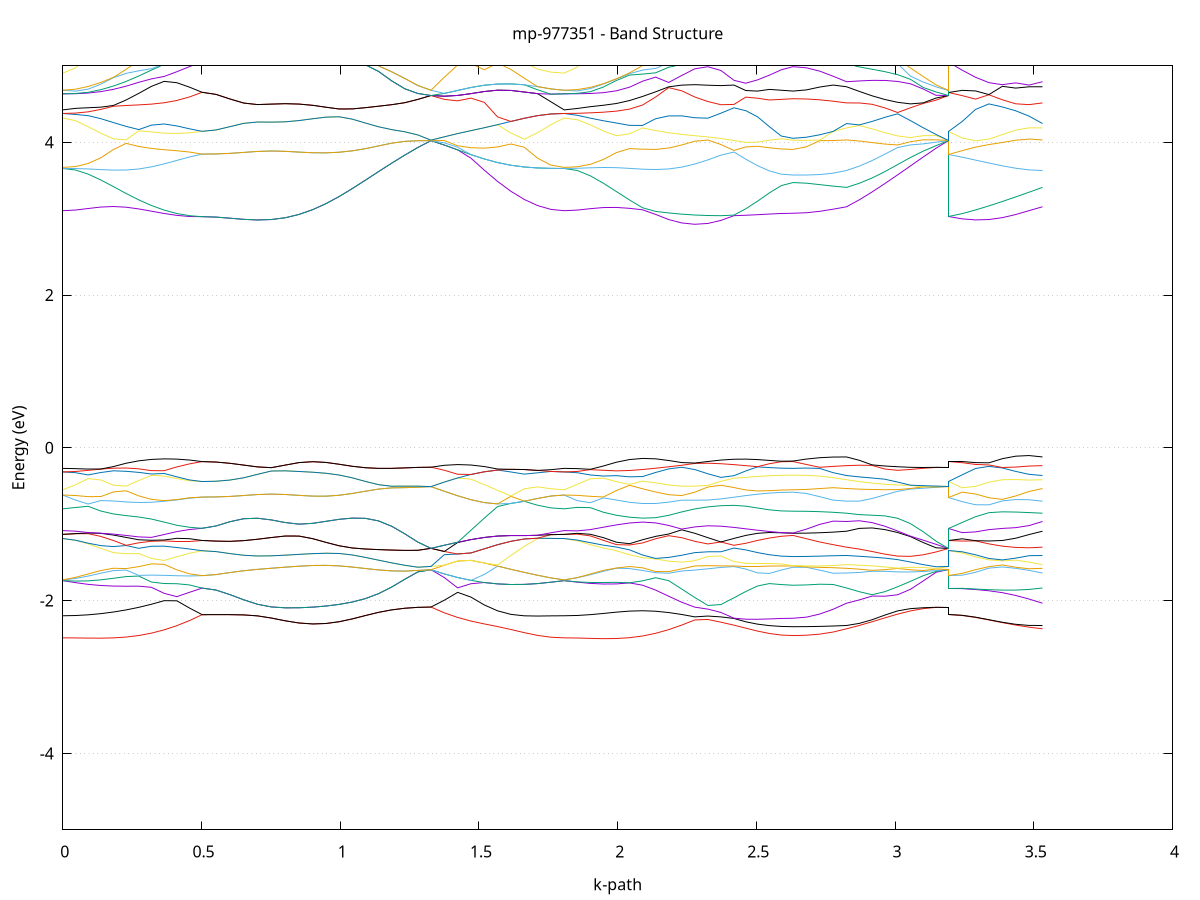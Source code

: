 set title 'mp-977351 - Band Structure'
set xlabel 'k-path'
set ylabel 'Energy (eV)'
set grid y
set yrange [-5:5]
set terminal png size 800,600
set output 'mp-977351_bands_gnuplot.png'
plot '-' using 1:2 with lines notitle, '-' using 1:2 with lines notitle, '-' using 1:2 with lines notitle, '-' using 1:2 with lines notitle, '-' using 1:2 with lines notitle, '-' using 1:2 with lines notitle, '-' using 1:2 with lines notitle, '-' using 1:2 with lines notitle, '-' using 1:2 with lines notitle, '-' using 1:2 with lines notitle, '-' using 1:2 with lines notitle, '-' using 1:2 with lines notitle, '-' using 1:2 with lines notitle, '-' using 1:2 with lines notitle, '-' using 1:2 with lines notitle, '-' using 1:2 with lines notitle, '-' using 1:2 with lines notitle, '-' using 1:2 with lines notitle, '-' using 1:2 with lines notitle, '-' using 1:2 with lines notitle, '-' using 1:2 with lines notitle, '-' using 1:2 with lines notitle, '-' using 1:2 with lines notitle, '-' using 1:2 with lines notitle, '-' using 1:2 with lines notitle, '-' using 1:2 with lines notitle, '-' using 1:2 with lines notitle, '-' using 1:2 with lines notitle, '-' using 1:2 with lines notitle, '-' using 1:2 with lines notitle, '-' using 1:2 with lines notitle, '-' using 1:2 with lines notitle, '-' using 1:2 with lines notitle, '-' using 1:2 with lines notitle, '-' using 1:2 with lines notitle, '-' using 1:2 with lines notitle, '-' using 1:2 with lines notitle, '-' using 1:2 with lines notitle, '-' using 1:2 with lines notitle, '-' using 1:2 with lines notitle, '-' using 1:2 with lines notitle, '-' using 1:2 with lines notitle, '-' using 1:2 with lines notitle, '-' using 1:2 with lines notitle, '-' using 1:2 with lines notitle, '-' using 1:2 with lines notitle, '-' using 1:2 with lines notitle, '-' using 1:2 with lines notitle, '-' using 1:2 with lines notitle, '-' using 1:2 with lines notitle, '-' using 1:2 with lines notitle, '-' using 1:2 with lines notitle, '-' using 1:2 with lines notitle, '-' using 1:2 with lines notitle, '-' using 1:2 with lines notitle, '-' using 1:2 with lines notitle, '-' using 1:2 with lines notitle, '-' using 1:2 with lines notitle, '-' using 1:2 with lines notitle, '-' using 1:2 with lines notitle, '-' using 1:2 with lines notitle, '-' using 1:2 with lines notitle, '-' using 1:2 with lines notitle, '-' using 1:2 with lines notitle, '-' using 1:2 with lines notitle, '-' using 1:2 with lines notitle, '-' using 1:2 with lines notitle, '-' using 1:2 with lines notitle, '-' using 1:2 with lines notitle, '-' using 1:2 with lines notitle, '-' using 1:2 with lines notitle, '-' using 1:2 with lines notitle, '-' using 1:2 with lines notitle, '-' using 1:2 with lines notitle, '-' using 1:2 with lines notitle, '-' using 1:2 with lines notitle, '-' using 1:2 with lines notitle, '-' using 1:2 with lines notitle
0.000000 -33.440089
0.045671 -33.440089
0.091343 -33.439789
0.137014 -33.439389
0.182685 -33.438789
0.228357 -33.438089
0.274028 -33.437289
0.319699 -33.436389
0.365371 -33.435489
0.411042 -33.434489
0.456713 -33.433389
0.502385 -33.432389
0.502385 -33.432389
0.552283 -33.432389
0.602181 -33.432289
0.652080 -33.432089
0.701978 -33.431889
0.751876 -33.431590
0.801775 -33.431489
0.851673 -33.431390
0.901571 -33.431390
0.901571 -33.431390
0.948862 -33.431590
0.996154 -33.431889
1.043445 -33.432189
1.090737 -33.432489
1.138028 -33.432890
1.185319 -33.433189
1.232611 -33.433389
1.279902 -33.433490
1.327193 -33.433589
1.327193 -33.433589
1.375213 -33.434590
1.423232 -33.435589
1.471251 -33.436490
1.519271 -33.437390
1.567290 -33.438190
1.615310 -33.438890
1.663329 -33.439389
1.711348 -33.439789
1.759368 -33.440089
1.807387 -33.440089
1.807387 -33.440089
1.854464 -33.439989
1.901540 -33.439789
1.948617 -33.439290
1.995694 -33.438689
2.042771 -33.437990
2.089847 -33.437189
2.136924 -33.436189
2.184001 -33.435189
2.231078 -33.434190
2.278154 -33.433189
2.325231 -33.432189
2.372308 -33.431689
2.419385 -33.432189
2.419385 -33.432189
2.461947 -33.432589
2.504509 -33.432890
2.547071 -33.433189
2.589633 -33.433290
2.632196 -33.433389
2.632196 -33.433389
2.680413 -33.433290
2.728631 -33.433090
2.776849 -33.432890
2.825067 -33.432489
2.825067 -33.432489
2.871142 -33.432389
2.917217 -33.432489
2.963292 -33.432690
3.009366 -33.432989
3.055441 -33.433189
3.101516 -33.433389
3.147591 -33.433490
3.193666 -33.433589
3.193666 -33.432389
3.241913 -33.432389
3.290160 -33.432289
3.338408 -33.432189
3.386655 -33.432089
3.434902 -33.432089
3.483149 -33.432189
3.531396 -33.432489
e
0.000000 -33.425889
0.045671 -33.425990
0.091343 -33.426189
0.137014 -33.426489
0.182685 -33.426989
0.228357 -33.427490
0.274028 -33.428089
0.319699 -33.428790
0.365371 -33.429589
0.411042 -33.430490
0.456713 -33.431390
0.502385 -33.432389
0.502385 -33.432389
0.552283 -33.432389
0.602181 -33.432289
0.652080 -33.432089
0.701978 -33.431889
0.751876 -33.431590
0.801775 -33.431489
0.851673 -33.431390
0.901571 -33.431390
0.901571 -33.431390
0.948862 -33.431590
0.996154 -33.431889
1.043445 -33.432189
1.090737 -33.432489
1.138028 -33.432890
1.185319 -33.433189
1.232611 -33.433389
1.279902 -33.433490
1.327193 -33.433589
1.327193 -33.433589
1.375213 -33.432489
1.423232 -33.431489
1.471251 -33.430589
1.519271 -33.429690
1.567290 -33.428790
1.615310 -33.428089
1.663329 -33.427389
1.711348 -33.426789
1.759368 -33.426189
1.807387 -33.425889
1.807387 -33.425889
1.854464 -33.425990
1.901540 -33.426189
1.948617 -33.426389
1.995694 -33.426789
2.042771 -33.427290
2.089847 -33.427889
2.136924 -33.428489
2.184001 -33.429089
2.231078 -33.429789
2.278154 -33.430490
2.325231 -33.431089
2.372308 -33.431289
2.419385 -33.430490
2.419385 -33.430490
2.461947 -33.429890
2.504509 -33.429389
2.547071 -33.428990
2.589633 -33.428790
2.632196 -33.428689
2.632196 -33.428689
2.680413 -33.428889
2.728631 -33.429389
2.776849 -33.430090
2.825067 -33.430889
2.825067 -33.430889
2.871142 -33.431390
2.917217 -33.431990
2.963292 -33.432389
3.009366 -33.432789
3.055441 -33.433090
3.101516 -33.433389
3.147591 -33.433490
3.193666 -33.433589
3.193666 -33.432389
3.241913 -33.432389
3.290160 -33.432289
3.338408 -33.432189
3.386655 -33.431990
3.434902 -33.431689
3.483149 -33.431289
3.531396 -33.430889
e
0.000000 -33.425289
0.045671 -33.425289
0.091343 -33.425089
0.137014 -33.424889
0.182685 -33.424589
0.228357 -33.424290
0.274028 -33.423890
0.319699 -33.423389
0.365371 -33.422790
0.411042 -33.422190
0.456713 -33.421589
0.502385 -33.420890
0.502385 -33.420890
0.552283 -33.420890
0.602181 -33.420989
0.652080 -33.421189
0.701978 -33.421389
0.751876 -33.421589
0.801775 -33.421789
0.851673 -33.421889
0.901571 -33.421789
0.901571 -33.421789
0.948862 -33.421689
0.996154 -33.421389
1.043445 -33.421090
1.090737 -33.420789
1.138028 -33.420389
1.185319 -33.420089
1.232611 -33.419889
1.279902 -33.419790
1.327193 -33.419689
1.327193 -33.419689
1.375213 -33.420389
1.423232 -33.421090
1.471251 -33.421789
1.519271 -33.422390
1.567290 -33.422989
1.615310 -33.423589
1.663329 -33.424090
1.711348 -33.424589
1.759368 -33.425089
1.807387 -33.425289
1.807387 -33.425289
1.854464 -33.425289
1.901540 -33.425190
1.948617 -33.424989
1.995694 -33.424789
2.042771 -33.424389
2.089847 -33.424090
2.136924 -33.423690
2.184001 -33.423289
2.231078 -33.422889
2.278154 -33.422390
2.325231 -33.421990
2.372308 -33.421889
2.419385 -33.422489
2.419385 -33.422489
2.461947 -33.422989
2.504509 -33.423389
2.547071 -33.423690
2.589633 -33.423789
2.632196 -33.423890
2.632196 -33.423890
2.680413 -33.423690
2.728631 -33.423289
2.776849 -33.422790
2.825067 -33.422089
2.825067 -33.422089
2.871142 -33.421589
2.917217 -33.421189
2.963292 -33.420789
3.009366 -33.420389
3.055441 -33.420089
3.101516 -33.419889
3.147591 -33.419790
3.193666 -33.419689
3.193666 -33.420890
3.241913 -33.420890
3.290160 -33.420989
3.338408 -33.421189
3.386655 -33.421290
3.434902 -33.421489
3.483149 -33.421789
3.531396 -33.422089
e
0.000000 -33.415090
0.045671 -33.415189
0.091343 -33.415389
0.137014 -33.415689
0.182685 -33.416089
0.228357 -33.416689
0.274028 -33.417289
0.319699 -33.417890
0.365371 -33.418589
0.411042 -33.419390
0.456713 -33.420089
0.502385 -33.420890
0.502385 -33.420890
0.552283 -33.420890
0.602181 -33.420989
0.652080 -33.421189
0.701978 -33.421389
0.751876 -33.421589
0.801775 -33.421789
0.851673 -33.421889
0.901571 -33.421789
0.901571 -33.421789
0.948862 -33.421689
0.996154 -33.421389
1.043445 -33.421090
1.090737 -33.420789
1.138028 -33.420389
1.185319 -33.420089
1.232611 -33.419889
1.279902 -33.419790
1.327193 -33.419689
1.327193 -33.419689
1.375213 -33.418990
1.423232 -33.418290
1.471251 -33.417690
1.519271 -33.416989
1.567290 -33.416489
1.615310 -33.415990
1.663329 -33.415689
1.711348 -33.415389
1.759368 -33.415189
1.807387 -33.415090
1.807387 -33.415090
1.854464 -33.415189
1.901540 -33.415389
1.948617 -33.415789
1.995694 -33.416190
2.042771 -33.416790
2.089847 -33.417389
2.136924 -33.418189
2.184001 -33.418889
2.231078 -33.419689
2.278154 -33.420490
2.325231 -33.421189
2.372308 -33.421689
2.419385 -33.421290
2.419385 -33.421290
2.461947 -33.421090
2.504509 -33.420890
2.547071 -33.420690
2.589633 -33.420589
2.632196 -33.420589
2.632196 -33.420589
2.680413 -33.420589
2.728631 -33.420690
2.776849 -33.420890
2.825067 -33.421090
2.825067 -33.421090
2.871142 -33.421090
2.917217 -33.420890
2.963292 -33.420589
3.009366 -33.420389
3.055441 -33.420089
3.101516 -33.419889
3.147591 -33.419790
3.193666 -33.419689
3.193666 -33.420890
3.241913 -33.420890
3.290160 -33.420890
3.338408 -33.420989
3.386655 -33.421189
3.434902 -33.421290
3.483149 -33.421290
3.531396 -33.421090
e
0.000000 -14.037590
0.045671 -14.039490
0.091343 -14.043790
0.137014 -14.047790
0.182685 -14.049489
0.228357 -14.047090
0.274028 -14.039790
0.319699 -14.026689
0.365371 -14.007790
0.411042 -13.983090
0.456713 -13.953090
0.502385 -13.918890
0.502385 -13.918890
0.552283 -13.920190
0.602181 -13.924290
0.652080 -13.932290
0.701978 -13.944389
0.751876 -13.958490
0.801775 -13.971390
0.851673 -13.981190
0.901571 -13.986590
0.901571 -13.986590
0.948862 -13.986989
0.996154 -13.982390
1.043445 -13.972690
1.090737 -13.957690
1.138028 -13.937590
1.185319 -13.912590
1.232611 -13.882790
1.279902 -13.848790
1.327193 -13.813590
1.327193 -13.813590
1.375213 -13.852690
1.423232 -13.889590
1.471251 -13.923290
1.519271 -13.953190
1.567290 -13.978890
1.615310 -13.999989
1.663329 -14.016390
1.711348 -14.028189
1.759368 -14.035290
1.807387 -14.037590
1.807387 -14.037590
1.854464 -14.039990
1.901540 -14.045290
1.948617 -14.050090
1.995694 -14.052290
2.042771 -14.050690
2.089847 -14.044890
2.136924 -14.034690
2.184001 -14.020589
2.231078 -14.003789
2.278154 -13.986890
2.325231 -13.976690
2.372308 -13.982790
2.419385 -14.004589
2.419385 -14.004589
2.461947 -14.027890
2.504509 -14.048190
2.547071 -14.063390
2.589633 -14.072790
2.632196 -14.075990
2.632196 -14.075990
2.680413 -14.073390
2.728631 -14.065690
2.776849 -14.053389
2.825067 -14.037289
2.825067 -14.037289
2.871142 -14.024990
2.917217 -14.007490
2.963292 -13.985090
3.009366 -13.957790
3.055441 -13.926190
3.101516 -13.890690
3.147591 -13.852189
3.193666 -13.813590
3.193666 -13.918890
3.241913 -13.927190
3.290160 -13.943690
3.338408 -13.965290
3.386655 -13.987690
3.434902 -14.007990
3.483149 -14.024690
3.531396 -14.037289
e
0.000000 -13.937790
0.045671 -13.935989
0.091343 -13.930990
0.137014 -13.922890
0.182685 -13.912490
0.228357 -13.900189
0.274028 -13.886690
0.319699 -13.872890
0.365371 -13.859890
0.411042 -13.856390
0.456713 -13.883190
0.502385 -13.918890
0.502385 -13.918890
0.552283 -13.920190
0.602181 -13.924290
0.652080 -13.932290
0.701978 -13.944389
0.751876 -13.958490
0.801775 -13.971390
0.851673 -13.981190
0.901571 -13.986590
0.901571 -13.986590
0.948862 -13.986989
0.996154 -13.982390
1.043445 -13.972690
1.090737 -13.957690
1.138028 -13.937590
1.185319 -13.912590
1.232611 -13.882790
1.279902 -13.848790
1.327193 -13.813590
1.327193 -13.813590
1.375213 -13.834290
1.423232 -13.855690
1.471251 -13.874790
1.519271 -13.891490
1.567290 -13.905590
1.615310 -13.917190
1.663329 -13.926190
1.711348 -13.932590
1.759368 -13.936490
1.807387 -13.937790
1.807387 -13.937790
1.854464 -13.937489
1.901540 -13.936689
1.948617 -13.935790
1.995694 -13.934790
2.042771 -13.933890
2.089847 -13.932889
2.136924 -13.931090
2.184001 -13.927790
2.231078 -13.922090
2.278154 -13.913490
2.325231 -13.926089
2.372308 -13.955190
2.419385 -13.978490
2.419385 -13.978490
2.461947 -13.994689
2.504509 -14.007290
2.547071 -14.016590
2.589633 -14.022189
2.632196 -14.024090
2.632196 -14.024090
2.680413 -14.020290
2.728631 -14.008890
2.776849 -13.990290
2.825067 -13.964989
2.825067 -13.964989
2.871142 -13.942889
2.917217 -13.919590
2.963292 -13.896389
3.009366 -13.892090
3.055441 -13.882490
3.101516 -13.865290
3.147591 -13.841190
3.193666 -13.813590
3.193666 -13.918890
3.241913 -13.917590
3.290160 -13.920689
3.338408 -13.926490
3.386655 -13.934389
3.434902 -13.943589
3.483149 -13.953890
3.531396 -13.964989
e
0.000000 -13.937790
0.045671 -13.933689
0.091343 -13.922590
0.137014 -13.906890
0.182685 -13.888590
0.228357 -13.868790
0.274028 -13.848190
0.319699 -13.827190
0.365371 -13.806690
0.411042 -13.821090
0.456713 -13.817789
0.502385 -13.804290
0.502385 -13.804290
0.552283 -13.816389
0.602181 -13.838389
0.652080 -13.857190
0.701978 -13.868990
0.751876 -13.873990
0.801775 -13.874490
0.851673 -13.871690
0.901571 -13.866589
0.901571 -13.866589
0.948862 -13.860190
0.996154 -13.852590
1.043445 -13.844489
1.090737 -13.836290
1.138028 -13.828690
1.185319 -13.822090
1.232611 -13.817089
1.279902 -13.813890
1.327193 -13.810690
1.327193 -13.810690
1.375213 -13.834290
1.423232 -13.855690
1.471251 -13.874790
1.519271 -13.891490
1.567290 -13.905590
1.615310 -13.917190
1.663329 -13.926190
1.711348 -13.932590
1.759368 -13.936490
1.807387 -13.937790
1.807387 -13.937790
1.854464 -13.931490
1.901540 -13.914689
1.948617 -13.890890
1.995694 -13.862889
2.042771 -13.832690
2.089847 -13.803389
2.136924 -13.798590
2.184001 -13.831090
2.231078 -13.863890
2.278154 -13.895490
2.325231 -13.901689
2.372308 -13.886690
2.419385 -13.868990
2.419385 -13.868990
2.461947 -13.851389
2.504509 -13.833789
2.547071 -13.818090
2.589633 -13.806890
2.632196 -13.802790
2.632196 -13.802790
2.680413 -13.807290
2.728631 -13.819590
2.776849 -13.836690
2.825067 -13.855690
2.825067 -13.855690
2.871142 -13.875390
2.917217 -13.888390
2.963292 -13.894089
3.009366 -13.874189
3.055441 -13.854190
3.101516 -13.837090
3.147591 -13.823390
3.193666 -13.810690
3.193666 -13.804290
3.241913 -13.827090
3.290160 -13.838790
3.338408 -13.841590
3.386655 -13.840290
3.434902 -13.844589
3.483149 -13.851990
3.531396 -13.855690
e
0.000000 -13.614890
0.045671 -13.619190
0.091343 -13.631690
0.137014 -13.650390
0.182685 -13.673290
0.228357 -13.699490
0.274028 -13.728689
0.319699 -13.760790
0.365371 -13.794590
0.411042 -13.790490
0.456713 -13.791290
0.502385 -13.804290
0.502385 -13.804290
0.552283 -13.816389
0.602181 -13.838389
0.652080 -13.857190
0.701978 -13.868990
0.751876 -13.873990
0.801775 -13.874490
0.851673 -13.871690
0.901571 -13.866589
0.901571 -13.866589
0.948862 -13.860190
0.996154 -13.852590
1.043445 -13.844489
1.090737 -13.836290
1.138028 -13.828690
1.185319 -13.822090
1.232611 -13.817089
1.279902 -13.813890
1.327193 -13.810690
1.327193 -13.810690
1.375213 -13.785190
1.423232 -13.757990
1.471251 -13.729590
1.519271 -13.700090
1.567290 -13.670190
1.615310 -13.640090
1.663329 -13.622090
1.711348 -13.617490
1.759368 -13.615390
1.807387 -13.614890
1.807387 -13.614890
1.854464 -13.620090
1.901540 -13.636489
1.948617 -13.661990
1.995694 -13.692690
2.042771 -13.725890
2.089847 -13.759690
2.136924 -13.774690
2.184001 -13.771490
2.231078 -13.796489
2.278154 -13.832289
2.325231 -13.858590
2.372308 -13.861490
2.419385 -13.844890
2.419385 -13.844890
2.461947 -13.823189
2.504509 -13.800990
2.547071 -13.782089
2.589633 -13.769290
2.632196 -13.764790
2.632196 -13.764790
2.680413 -13.766990
2.728631 -13.773790
2.776849 -13.784590
2.825067 -13.798490
2.825067 -13.798490
2.871142 -13.798789
2.917217 -13.798490
2.963292 -13.798190
3.009366 -13.798290
3.055441 -13.799190
3.101516 -13.801590
3.147591 -13.805990
3.193666 -13.810690
3.193666 -13.804290
3.241913 -13.772990
3.290160 -13.780990
3.338408 -13.804590
3.386655 -13.821290
3.434902 -13.822990
3.483149 -13.812990
3.531396 -13.798490
e
0.000000 -13.541889
0.045671 -13.558190
0.091343 -13.585389
0.137014 -13.613690
0.182685 -13.641390
0.228357 -13.667890
0.274028 -13.692789
0.319699 -13.715790
0.365371 -13.735890
0.411042 -13.749189
0.456713 -13.742490
0.502385 -13.720190
0.502385 -13.720190
0.552283 -13.704490
0.602181 -13.671290
0.652080 -13.632790
0.701978 -13.593290
0.751876 -13.554889
0.801775 -13.519789
0.851673 -13.490889
0.901571 -13.478590
0.901571 -13.478590
0.948862 -13.493490
0.996154 -13.521690
1.043445 -13.556890
1.090737 -13.596789
1.138028 -13.639390
1.185319 -13.683390
1.232611 -13.727490
1.279902 -13.770290
1.327193 -13.810690
1.327193 -13.810690
1.375213 -13.785190
1.423232 -13.757990
1.471251 -13.729590
1.519271 -13.700090
1.567290 -13.670190
1.615310 -13.640090
1.663329 -13.610489
1.711348 -13.582090
1.759368 -13.556389
1.807387 -13.541889
1.807387 -13.541889
1.854464 -13.551889
1.901540 -13.567990
1.948617 -13.581489
1.995694 -13.589490
2.042771 -13.591090
2.089847 -13.607290
2.136924 -13.636090
2.184001 -13.653690
2.231078 -13.642990
2.278154 -13.616589
2.325231 -13.586290
2.372308 -13.556290
2.419385 -13.528590
2.419385 -13.528590
2.461947 -13.506490
2.504509 -13.487690
2.547071 -13.504090
2.589633 -13.517990
2.632196 -13.523090
2.632196 -13.523090
2.680413 -13.526090
2.728631 -13.534990
2.776849 -13.550389
2.825067 -13.572590
2.825067 -13.572590
2.871142 -13.584090
2.917217 -13.602990
2.963292 -13.628690
3.009366 -13.660490
3.055441 -13.696990
3.101516 -13.736190
3.147591 -13.775089
3.193666 -13.810690
3.193666 -13.720190
3.241913 -13.752590
3.290160 -13.736989
3.338408 -13.699590
3.386655 -13.662590
3.434902 -13.627989
3.483149 -13.597390
3.531396 -13.572590
e
0.000000 -13.541889
0.045671 -13.544289
0.091343 -13.546390
0.137014 -13.544890
0.182685 -13.541290
0.228357 -13.540690
0.274028 -13.554490
0.319699 -13.586089
0.365371 -13.623690
0.411042 -13.659790
0.456713 -13.692089
0.502385 -13.720190
0.502385 -13.720190
0.552283 -13.704490
0.602181 -13.671290
0.652080 -13.632790
0.701978 -13.593290
0.751876 -13.554889
0.801775 -13.519789
0.851673 -13.490889
0.901571 -13.478590
0.901571 -13.478590
0.948862 -13.493490
0.996154 -13.521690
1.043445 -13.556890
1.090737 -13.596789
1.138028 -13.639390
1.185319 -13.683390
1.232611 -13.727490
1.279902 -13.770290
1.327193 -13.810690
1.327193 -13.810690
1.375213 -13.773589
1.423232 -13.734689
1.471251 -13.698989
1.519271 -13.668990
1.567290 -13.646190
1.615310 -13.630990
1.663329 -13.610489
1.711348 -13.582090
1.759368 -13.556389
1.807387 -13.541889
1.807387 -13.541889
1.854464 -13.551390
1.901540 -13.563090
1.948617 -13.570189
1.995694 -13.576289
2.042771 -13.586790
2.089847 -13.585690
2.136924 -13.573989
2.184001 -13.556690
2.231078 -13.535190
2.278154 -13.511090
2.325231 -13.486190
2.372308 -13.470289
2.419385 -13.463790
2.419385 -13.463790
2.461947 -13.463389
2.504509 -13.484490
2.547071 -13.472890
2.589633 -13.462990
2.632196 -13.459290
2.632196 -13.459290
2.680413 -13.454890
2.728631 -13.455490
2.776849 -13.462090
2.825067 -13.469290
2.825067 -13.469290
2.871142 -13.492990
2.917217 -13.535889
2.963292 -13.583089
3.009366 -13.631390
3.055441 -13.678890
3.101516 -13.724590
3.147591 -13.768590
3.193666 -13.810690
3.193666 -13.720190
3.241913 -13.684590
3.290160 -13.646490
3.338408 -13.607090
3.386655 -13.567490
3.434902 -13.528890
3.483149 -13.493390
3.531396 -13.469290
e
0.000000 -13.504490
0.045671 -13.497090
0.091343 -13.480690
0.137014 -13.461290
0.182685 -13.441289
0.228357 -13.435590
0.274028 -13.453890
0.319699 -13.450590
0.365371 -13.435590
0.411042 -13.416690
0.456713 -13.398090
0.502385 -13.383190
0.502385 -13.383190
0.552283 -13.386190
0.602181 -13.393390
0.652080 -13.402389
0.701978 -13.411690
0.751876 -13.420789
0.801775 -13.429889
0.851673 -13.439390
0.901571 -13.443090
0.901571 -13.443090
0.948862 -13.432290
0.996154 -13.419690
1.043445 -13.408589
1.090737 -13.398190
1.138028 -13.387490
1.185319 -13.376390
1.232611 -13.365089
1.279902 -13.355590
1.327193 -13.352590
1.327193 -13.352590
1.375213 -13.360090
1.423232 -13.364990
1.471251 -13.375990
1.519271 -13.391890
1.567290 -13.409390
1.615310 -13.428389
1.663329 -13.448690
1.711348 -13.470190
1.759368 -13.491589
1.807387 -13.504490
1.807387 -13.504490
1.854464 -13.493590
1.901540 -13.474290
1.948617 -13.455390
1.995694 -13.439089
2.042771 -13.444990
2.089847 -13.473990
2.136924 -13.488190
2.184001 -13.491490
2.231078 -13.488990
2.278154 -13.483690
2.325231 -13.477189
2.372308 -13.462490
2.419385 -13.448889
2.419385 -13.448889
2.461947 -13.458590
2.504509 -13.454289
2.547071 -13.451090
2.589633 -13.449190
2.632196 -13.448690
2.632196 -13.448690
2.680413 -13.450590
2.728631 -13.442490
2.776849 -13.424489
2.825067 -13.438590
2.825067 -13.438590
2.871142 -13.436590
2.917217 -13.422189
2.963292 -13.407690
3.009366 -13.393790
3.055441 -13.380289
3.101516 -13.367389
3.147591 -13.356390
3.193666 -13.352590
3.193666 -13.383190
3.241913 -13.387790
3.290160 -13.392890
3.338408 -13.398490
3.386655 -13.404990
3.434902 -13.414290
3.483149 -13.427890
3.531396 -13.438590
e
0.000000 -13.504490
0.045671 -13.489190
0.091343 -13.465090
0.137014 -13.442190
0.182685 -13.422090
0.228357 -13.420190
0.274028 -13.401790
0.319699 -13.384189
0.365371 -13.375190
0.411042 -13.372190
0.456713 -13.374390
0.502385 -13.383190
0.502385 -13.383190
0.552283 -13.386190
0.602181 -13.393390
0.652080 -13.402389
0.701978 -13.411690
0.751876 -13.420789
0.801775 -13.429889
0.851673 -13.439390
0.901571 -13.443090
0.901571 -13.443090
0.948862 -13.432290
0.996154 -13.419690
1.043445 -13.408589
1.090737 -13.398190
1.138028 -13.387490
1.185319 -13.376390
1.232611 -13.365089
1.279902 -13.355590
1.327193 -13.352590
1.327193 -13.352590
1.375213 -13.348790
1.423232 -13.361590
1.471251 -13.375990
1.519271 -13.391890
1.567290 -13.409390
1.615310 -13.428389
1.663329 -13.448690
1.711348 -13.470190
1.759368 -13.491589
1.807387 -13.504490
1.807387 -13.504490
1.854464 -13.490789
1.901540 -13.465990
1.948617 -13.439690
1.995694 -13.414390
2.042771 -13.425990
2.089847 -13.416290
2.136924 -13.409590
2.184001 -13.405590
2.231078 -13.404290
2.278154 -13.405790
2.325231 -13.410789
2.372308 -13.420390
2.419385 -13.429590
2.419385 -13.429590
2.461947 -13.420490
2.504509 -13.412590
2.547071 -13.409490
2.589633 -13.408589
2.632196 -13.408489
2.632196 -13.408489
2.680413 -13.408690
2.728631 -13.412090
2.776849 -13.423190
2.825067 -13.403490
2.825067 -13.403490
2.871142 -13.389690
2.917217 -13.385390
2.963292 -13.380990
3.009366 -13.374690
3.055441 -13.366790
3.101516 -13.357590
3.147591 -13.353990
3.193666 -13.352590
3.193666 -13.383190
3.241913 -13.379589
3.290160 -13.377490
3.338408 -13.377690
3.386655 -13.380590
3.434902 -13.386290
3.483149 -13.394290
3.531396 -13.403490
e
0.000000 -13.305290
0.045671 -13.311990
0.091343 -13.331790
0.137014 -13.362490
0.182685 -13.399290
0.228357 -13.405489
0.274028 -13.392190
0.319699 -13.382090
0.365371 -13.368189
0.411042 -13.354190
0.456713 -13.342289
0.502385 -13.332490
0.502385 -13.332490
0.552283 -13.330990
0.602181 -13.328390
0.652080 -13.327890
0.701978 -13.331190
0.751876 -13.337790
0.801775 -13.346490
0.851673 -13.355390
0.901571 -13.361790
0.901571 -13.361790
0.948862 -13.363589
0.996154 -13.361690
1.043445 -13.358289
1.090737 -13.354890
1.138028 -13.352290
1.185319 -13.350390
1.232611 -13.348890
1.279902 -13.345890
1.327193 -13.337689
1.327193 -13.337689
1.375213 -13.348790
1.423232 -13.361590
1.471251 -13.365789
1.519271 -13.361090
1.567290 -13.350390
1.615310 -13.334790
1.663329 -13.317390
1.711348 -13.305290
1.759368 -13.305290
1.807387 -13.305290
1.807387 -13.305290
1.854464 -13.312690
1.901540 -13.334090
1.948617 -13.366689
1.995694 -13.405190
2.042771 -13.388890
2.089847 -13.366490
2.136924 -13.346990
2.184001 -13.331290
2.231078 -13.333889
2.278154 -13.342690
2.325231 -13.353890
2.372308 -13.365590
2.419385 -13.373690
2.419385 -13.373690
2.461947 -13.375390
2.504509 -13.370990
2.547071 -13.362490
2.589633 -13.371889
2.632196 -13.375590
2.632196 -13.375590
2.680413 -13.379490
2.728631 -13.386190
2.776849 -13.388789
2.825067 -13.388990
2.825067 -13.388990
2.871142 -13.387989
2.917217 -13.378789
2.963292 -13.370790
3.009366 -13.364790
3.055441 -13.360290
3.101516 -13.356689
3.147591 -13.347690
3.193666 -13.337689
3.193666 -13.332490
3.241913 -13.340990
3.290160 -13.351190
3.338408 -13.362290
3.386655 -13.373489
3.434902 -13.382790
3.483149 -13.387889
3.531396 -13.388990
e
0.000000 -13.305290
0.045671 -13.305190
0.091343 -13.304990
0.137014 -13.304790
0.182685 -13.304790
0.228357 -13.305290
0.274028 -13.306490
0.319699 -13.308790
0.365371 -13.312489
0.411042 -13.317690
0.456713 -13.324390
0.502385 -13.332490
0.502385 -13.332490
0.552283 -13.330990
0.602181 -13.328390
0.652080 -13.327890
0.701978 -13.331190
0.751876 -13.337790
0.801775 -13.346490
0.851673 -13.355390
0.901571 -13.361790
0.901571 -13.361790
0.948862 -13.363589
0.996154 -13.361690
1.043445 -13.358289
1.090737 -13.354890
1.138028 -13.352290
1.185319 -13.350390
1.232611 -13.348890
1.279902 -13.345890
1.327193 -13.337689
1.327193 -13.337689
1.375213 -13.343789
1.423232 -13.334790
1.471251 -13.326189
1.519271 -13.318589
1.567290 -13.312090
1.615310 -13.306790
1.663329 -13.305490
1.711348 -13.305290
1.759368 -13.305290
1.807387 -13.305290
1.807387 -13.305290
1.854464 -13.305490
1.901540 -13.306389
1.948617 -13.307790
1.995694 -13.309890
2.042771 -13.312990
2.089847 -13.316890
2.136924 -13.321589
2.184001 -13.327090
2.231078 -13.319890
2.278154 -13.313490
2.325231 -13.312489
2.372308 -13.316690
2.419385 -13.325590
2.419385 -13.325590
2.461947 -13.336889
2.504509 -13.349789
2.547071 -13.362290
2.589633 -13.353390
2.632196 -13.347990
2.632196 -13.347990
2.680413 -13.345590
2.728631 -13.340890
2.776849 -13.336089
2.825067 -13.331589
2.825067 -13.331589
2.871142 -13.335490
2.917217 -13.338290
2.963292 -13.340390
3.009366 -13.341990
3.055441 -13.343390
3.101516 -13.344489
3.147591 -13.344190
3.193666 -13.337689
3.193666 -13.332490
3.241913 -13.326790
3.290160 -13.324890
3.338408 -13.325890
3.386655 -13.327789
3.434902 -13.329190
3.483149 -13.329790
3.531396 -13.331589
e
0.000000 -13.297989
0.045671 -13.297090
0.091343 -13.294490
0.137014 -13.290490
0.182685 -13.290790
0.228357 -13.292290
0.274028 -13.294090
0.319699 -13.296090
0.365371 -13.297890
0.411042 -13.299190
0.456713 -13.299190
0.502385 -13.297090
0.502385 -13.297090
0.552283 -13.297189
0.602181 -13.297189
0.652080 -13.296590
0.701978 -13.295490
0.751876 -13.294890
0.801775 -13.295290
0.851673 -13.296590
0.901571 -13.298290
0.901571 -13.298290
0.948862 -13.299690
0.996154 -13.300790
1.043445 -13.301889
1.090737 -13.303490
1.138028 -13.306490
1.185319 -13.311490
1.232611 -13.318589
1.279902 -13.327590
1.327193 -13.337689
1.327193 -13.337689
1.375213 -13.328290
1.423232 -13.320790
1.471251 -13.314890
1.519271 -13.310690
1.567290 -13.307889
1.615310 -13.306290
1.663329 -13.305490
1.711348 -13.301690
1.759368 -13.298490
1.807387 -13.297989
1.807387 -13.297989
1.854464 -13.296890
1.901540 -13.293690
1.948617 -13.289490
1.995694 -13.290490
2.042771 -13.291490
2.089847 -13.292290
2.136924 -13.292689
2.184001 -13.292990
2.231078 -13.292890
2.278154 -13.293389
2.325231 -13.300790
2.372308 -13.307590
2.419385 -13.313289
2.419385 -13.313289
2.461947 -13.317990
2.504509 -13.322890
2.547071 -13.328290
2.589633 -13.334190
2.632196 -13.338389
2.632196 -13.338389
2.680413 -13.337589
2.728631 -13.335389
2.776849 -13.332590
2.825067 -13.329790
2.825067 -13.329790
2.871142 -13.326289
2.917217 -13.321990
2.963292 -13.318190
3.009366 -13.316190
3.055441 -13.317190
3.101516 -13.321390
3.147591 -13.328589
3.193666 -13.337689
3.193666 -13.297090
3.241913 -13.297590
3.290160 -13.296590
3.338408 -13.299090
3.386655 -13.304189
3.434902 -13.311789
3.483149 -13.321290
3.531396 -13.329790
e
0.000000 -13.286990
0.045671 -13.287490
0.091343 -13.288390
0.137014 -13.289490
0.182685 -13.285789
0.228357 -13.281490
0.274028 -13.278690
0.319699 -13.278490
0.365371 -13.281289
0.411042 -13.286490
0.456713 -13.292390
0.502385 -13.297090
0.502385 -13.297090
0.552283 -13.297189
0.602181 -13.297189
0.652080 -13.296590
0.701978 -13.295490
0.751876 -13.294890
0.801775 -13.295290
0.851673 -13.296590
0.901571 -13.298290
0.901571 -13.298290
0.948862 -13.299690
0.996154 -13.300790
1.043445 -13.301889
1.090737 -13.303490
1.138028 -13.306490
1.185319 -13.311490
1.232611 -13.318589
1.279902 -13.327590
1.327193 -13.337689
1.327193 -13.337689
1.375213 -13.328290
1.423232 -13.320790
1.471251 -13.314890
1.519271 -13.310690
1.567290 -13.307889
1.615310 -13.306290
1.663329 -13.302890
1.711348 -13.300090
1.759368 -13.290890
1.807387 -13.286990
1.807387 -13.286990
1.854464 -13.287289
1.901540 -13.288089
1.948617 -13.288690
1.995694 -13.283390
2.042771 -13.278189
2.089847 -13.274790
2.136924 -13.274389
2.184001 -13.277489
2.231078 -13.283890
2.278154 -13.291390
2.325231 -13.291490
2.372308 -13.290090
2.419385 -13.288089
2.419385 -13.288089
2.461947 -13.285789
2.504509 -13.283390
2.547071 -13.281189
2.589633 -13.279590
2.632196 -13.279090
2.632196 -13.279090
2.680413 -13.279190
2.728631 -13.279490
2.776849 -13.280190
2.825067 -13.281090
2.825067 -13.281090
2.871142 -13.283090
2.917217 -13.286890
2.963292 -13.292290
3.009366 -13.299290
3.055441 -13.307590
3.101516 -13.316990
3.147591 -13.327290
3.193666 -13.337689
3.193666 -13.297090
3.241913 -13.296190
3.290160 -13.295990
3.338408 -13.292290
3.386655 -13.288089
3.434902 -13.284490
3.483149 -13.281989
3.531396 -13.281090
e
0.000000 -10.886489
0.045671 -10.875590
0.091343 -10.843490
0.137014 -10.792290
0.182685 -10.725190
0.228357 -10.645689
0.274028 -10.557889
0.319699 -10.465990
0.365371 -10.374690
0.411042 -10.290389
0.456713 -10.219489
0.502385 -10.164390
0.502385 -10.164390
0.552283 -10.195490
0.602181 -10.251290
0.652080 -10.307289
0.701978 -10.356990
0.751876 -10.397189
0.801775 -10.426189
0.851673 -10.442690
0.901571 -10.445989
0.901571 -10.445989
0.948862 -10.437290
0.996154 -10.417689
1.043445 -10.388689
1.090737 -10.352590
1.138028 -10.312790
1.185319 -10.274790
1.232611 -10.245790
1.279902 -10.229589
1.327193 -10.224690
1.327193 -10.224690
1.375213 -10.320590
1.423232 -10.415990
1.471251 -10.508790
1.519271 -10.596690
1.567290 -10.677290
1.615310 -10.747989
1.663329 -10.806389
1.711348 -10.850190
1.759368 -10.877289
1.807387 -10.886489
1.807387 -10.886489
1.854464 -10.874590
1.901540 -10.839590
1.948617 -10.784090
1.995694 -10.711690
2.042771 -10.627389
2.089847 -10.537289
2.136924 -10.450589
2.184001 -10.384189
2.231078 -10.362189
2.278154 -10.383190
2.325231 -10.421890
2.372308 -10.462190
2.419385 -10.497490
2.419385 -10.497490
2.461947 -10.522989
2.504509 -10.541989
2.547071 -10.554690
2.589633 -10.561789
2.632196 -10.564089
2.632196 -10.564089
2.680413 -10.555889
2.728631 -10.532189
2.776849 -10.494689
2.825067 -10.448889
2.825067 -10.448889
2.871142 -10.431890
2.917217 -10.409489
2.963292 -10.377590
3.009366 -10.337689
3.055441 -10.293990
3.101516 -10.254890
3.147591 -10.230989
3.193666 -10.224690
3.193666 -10.164390
3.241913 -10.220289
3.290160 -10.273089
3.338408 -10.319290
3.386655 -10.356590
3.434902 -10.383389
3.483149 -10.410089
3.531396 -10.448889
e
0.000000 -10.287489
0.045671 -10.285989
0.091343 -10.281289
0.137014 -10.273190
0.182685 -10.261290
0.228357 -10.245489
0.274028 -10.225689
0.319699 -10.200589
0.365371 -10.168689
0.411042 -10.137690
0.456713 -10.128490
0.502385 -10.164390
0.502385 -10.164390
0.552283 -10.195490
0.602181 -10.251290
0.652080 -10.307289
0.701978 -10.356990
0.751876 -10.397189
0.801775 -10.426189
0.851673 -10.442690
0.901571 -10.445989
0.901571 -10.445989
0.948862 -10.437290
0.996154 -10.417689
1.043445 -10.388689
1.090737 -10.352590
1.138028 -10.312790
1.185319 -10.274790
1.232611 -10.245790
1.279902 -10.229589
1.327193 -10.224690
1.327193 -10.224690
1.375213 -10.130389
1.423232 -10.072890
1.471251 -10.117890
1.519271 -10.159489
1.567290 -10.196589
1.615310 -10.228190
1.663329 -10.253690
1.711348 -10.272289
1.759368 -10.283689
1.807387 -10.287489
1.807387 -10.287489
1.854464 -10.288989
1.901540 -10.293190
1.948617 -10.299589
1.995694 -10.307490
2.042771 -10.316090
2.089847 -10.324590
2.136924 -10.332589
2.184001 -10.339889
2.231078 -10.346590
2.278154 -10.353089
2.325231 -10.359889
2.372308 -10.367290
2.419385 -10.375390
2.419385 -10.375390
2.461947 -10.382889
2.504509 -10.389890
2.547071 -10.395589
2.589633 -10.399389
2.632196 -10.400690
2.632196 -10.400690
2.680413 -10.400490
2.728631 -10.399890
2.776849 -10.398589
2.825067 -10.394289
2.825067 -10.394289
2.871142 -10.365789
2.917217 -10.321190
2.963292 -10.267990
3.009366 -10.231889
3.055441 -10.233690
3.101516 -10.231889
3.147591 -10.227590
3.193666 -10.224690
3.193666 -10.164390
3.241913 -10.112189
3.290160 -10.154889
3.338408 -10.227289
3.386655 -10.294690
3.434902 -10.354290
3.483149 -10.392290
3.531396 -10.394289
e
0.000000 -10.287489
0.045671 -10.285889
0.091343 -10.281090
0.137014 -10.272790
0.182685 -10.261090
0.228357 -10.244990
0.274028 -10.223990
0.319699 -10.198189
0.365371 -10.168290
0.411042 -10.127090
0.456713 -10.074590
0.502385 -10.042290
0.502385 -10.042290
0.552283 -10.012090
0.602181 -9.988890
0.652080 -9.992290
0.701978 -9.999189
0.751876 -10.008389
0.801775 -10.019390
0.851673 -10.031890
0.901571 -10.045390
0.901571 -10.045390
0.948862 -10.058490
0.996154 -10.071089
1.043445 -10.082289
1.090737 -10.090390
1.138028 -10.092989
1.185319 -10.085990
1.232611 -10.064189
1.279902 -10.026189
1.327193 -9.976589
1.327193 -9.976589
1.375213 -10.025389
1.423232 -10.072890
1.471251 -10.117890
1.519271 -10.159489
1.567290 -10.196589
1.615310 -10.228190
1.663329 -10.253690
1.711348 -10.272289
1.759368 -10.283689
1.807387 -10.287489
1.807387 -10.287489
1.854464 -10.283190
1.901540 -10.270390
1.948617 -10.249690
1.995694 -10.222090
2.042771 -10.188690
2.089847 -10.151390
2.136924 -10.113290
2.184001 -10.085790
2.231078 -10.074990
2.278154 -10.060590
2.325231 -10.075589
2.372308 -10.111289
2.419385 -10.154490
2.419385 -10.154490
2.461947 -10.193390
2.504509 -10.227989
2.547071 -10.255190
2.589633 -10.272590
2.632196 -10.278590
2.632196 -10.278590
2.680413 -10.274290
2.728631 -10.261389
2.776849 -10.240590
2.825067 -10.212889
2.825067 -10.212889
2.871142 -10.214490
2.917217 -10.220389
2.963292 -10.226990
3.009366 -10.209990
3.055441 -10.149589
3.101516 -10.089289
3.147591 -10.030890
3.193666 -9.976589
3.193666 -10.042290
3.241913 -10.082890
3.290160 -10.092790
3.338408 -10.107190
3.386655 -10.128789
3.434902 -10.153590
3.483149 -10.181489
3.531396 -10.212889
e
0.000000 -9.661689
0.045671 -9.682690
0.091343 -9.719290
0.137014 -9.762090
0.182685 -9.808590
0.228357 -9.857290
0.274028 -9.906590
0.319699 -9.955289
0.365371 -10.002190
0.411042 -10.043990
0.456713 -10.061290
0.502385 -10.042290
0.502385 -10.042290
0.552283 -10.012090
0.602181 -9.988890
0.652080 -9.992290
0.701978 -9.999189
0.751876 -10.008389
0.801775 -10.019390
0.851673 -10.031890
0.901571 -10.045390
0.901571 -10.045390
0.948862 -10.058490
0.996154 -10.071089
1.043445 -10.082289
1.090737 -10.090390
1.138028 -10.092989
1.185319 -10.085990
1.232611 -10.064189
1.279902 -10.026189
1.327193 -9.976589
1.327193 -9.976589
1.375213 -10.025389
1.423232 -10.039589
1.471251 -9.954090
1.519271 -9.875690
1.567290 -9.805990
1.615310 -9.746690
1.663329 -9.698889
1.711348 -9.677290
1.759368 -9.665690
1.807387 -9.661689
1.807387 -9.661689
1.854464 -9.687090
1.901540 -9.731889
1.948617 -9.786490
1.995694 -9.847990
2.042771 -9.913289
2.089847 -9.977989
2.136924 -10.034389
2.184001 -10.059890
2.231078 -10.034389
2.278154 -9.992890
2.325231 -9.936089
2.372308 -9.882290
2.419385 -9.854389
2.419385 -9.854389
2.461947 -9.863290
2.504509 -9.869490
2.547071 -9.873390
2.589633 -9.875490
2.632196 -9.876190
2.632196 -9.876190
2.680413 -9.874690
2.728631 -9.870090
2.776849 -9.862789
2.825067 -9.865189
2.825067 -9.865189
2.871142 -9.901590
2.917217 -9.938090
2.963292 -9.973090
3.009366 -10.004090
3.055441 -10.027190
3.101516 -10.035189
3.147591 -10.018690
3.193666 -9.976589
3.193666 -10.042290
3.241913 -10.046990
3.290160 -10.028189
3.338408 -9.981490
3.386655 -9.937890
3.434902 -9.914390
3.483149 -9.890090
3.531396 -9.865189
e
0.000000 -9.661689
0.045671 -9.665589
0.091343 -9.677290
0.137014 -9.696390
0.182685 -9.722589
0.228357 -9.755289
0.274028 -9.793489
0.319699 -9.836089
0.365371 -9.881690
0.411042 -9.928389
0.456713 -9.971789
0.502385 -9.978990
0.502385 -9.978990
0.552283 -9.977889
0.602181 -9.944790
0.652080 -9.884690
0.701978 -9.826989
0.751876 -9.776189
0.801775 -9.734789
0.851673 -9.704389
0.901571 -9.686290
0.901571 -9.686290
0.948862 -9.680889
0.996154 -9.687190
1.043445 -9.704790
1.090737 -9.732990
1.138028 -9.770689
1.185319 -9.816090
1.232611 -9.867389
1.279902 -9.922090
1.327193 -9.976589
1.327193 -9.976589
1.375213 -9.927789
1.423232 -9.879990
1.471251 -9.834490
1.519271 -9.792390
1.567290 -9.754689
1.615310 -9.722390
1.663329 -9.696390
1.711348 -9.677290
1.759368 -9.665690
1.807387 -9.661689
1.807387 -9.661689
1.854464 -9.663289
1.901540 -9.667889
1.948617 -9.675690
1.995694 -9.686889
2.042771 -9.701289
2.089847 -9.718789
2.136924 -9.738789
2.184001 -9.760490
2.231078 -9.782889
2.278154 -9.804590
2.325231 -9.824290
2.372308 -9.841090
2.419385 -9.837789
2.419385 -9.837789
2.461947 -9.805689
2.504509 -9.780790
2.547071 -9.762889
2.589633 -9.752090
2.632196 -9.748489
2.632196 -9.748489
2.680413 -9.756289
2.728631 -9.779390
2.776849 -9.816389
2.825067 -9.853290
2.825067 -9.853290
2.871142 -9.834290
2.917217 -9.823690
2.963292 -9.823389
3.009366 -9.833989
3.055441 -9.855590
3.101516 -9.887389
3.147591 -9.928190
3.193666 -9.976589
3.193666 -9.978990
3.241913 -9.997189
3.290160 -9.981089
3.338408 -9.960290
3.386655 -9.935890
3.434902 -9.897889
3.483149 -9.869789
3.531396 -9.853290
e
0.000000 -9.635390
0.045671 -9.622989
0.091343 -9.611690
0.137014 -9.610589
0.182685 -9.620890
0.228357 -9.643289
0.274028 -9.677789
0.319699 -9.723890
0.365371 -9.780489
0.411042 -9.845690
0.456713 -9.916189
0.502385 -9.978990
0.502385 -9.978990
0.552283 -9.977889
0.602181 -9.944790
0.652080 -9.884690
0.701978 -9.826989
0.751876 -9.776189
0.801775 -9.734789
0.851673 -9.704389
0.901571 -9.686290
0.901571 -9.686290
0.948862 -9.680889
0.996154 -9.687190
1.043445 -9.704790
1.090737 -9.732990
1.138028 -9.770689
1.185319 -9.816090
1.232611 -9.867389
1.279902 -9.922090
1.327193 -9.976589
1.327193 -9.976589
1.375213 -9.927789
1.423232 -9.879990
1.471251 -9.834490
1.519271 -9.792390
1.567290 -9.754689
1.615310 -9.722390
1.663329 -9.696390
1.711348 -9.663989
1.759368 -9.642589
1.807387 -9.635390
1.807387 -9.635390
1.854464 -9.621590
1.901540 -9.610689
1.948617 -9.610990
1.995694 -9.622390
2.042771 -9.643790
2.089847 -9.673490
2.136924 -9.708189
2.184001 -9.742990
2.231078 -9.768690
2.278154 -9.772390
2.325231 -9.746189
2.372308 -9.697190
2.419385 -9.639090
2.419385 -9.639090
2.461947 -9.588090
2.504509 -9.544289
2.547071 -9.510990
2.589633 -9.490289
2.632196 -9.483289
2.632196 -9.483289
2.680413 -9.489690
2.728631 -9.508489
2.776849 -9.538590
2.825067 -9.577789
2.825067 -9.577789
2.871142 -9.603390
2.917217 -9.638590
2.963292 -9.682790
3.009366 -9.735090
3.055441 -9.793790
3.101516 -9.856390
3.147591 -9.919289
3.193666 -9.976589
3.193666 -9.978990
3.241913 -9.911089
3.290160 -9.838589
3.338408 -9.769989
3.386655 -9.708189
3.434902 -9.654789
3.483149 -9.611090
3.531396 -9.577789
e
0.000000 -2.487490
0.045671 -2.488590
0.091343 -2.490789
0.137014 -2.491589
0.182685 -2.487990
0.228357 -2.477190
0.274028 -2.456889
0.319699 -2.425689
0.365371 -2.382790
0.411042 -2.327990
0.456713 -2.261490
0.502385 -2.184190
0.502385 -2.184190
0.552283 -2.183890
0.602181 -2.183990
0.652080 -2.187290
0.701978 -2.199990
0.751876 -2.228289
0.801775 -2.264390
0.851673 -2.293189
0.901571 -2.305690
0.901571 -2.305690
0.948862 -2.299590
0.996154 -2.276490
1.043445 -2.239590
1.090737 -2.195590
1.138028 -2.153890
1.185319 -2.121490
1.232611 -2.100090
1.279902 -2.088189
1.327193 -2.084390
1.327193 -2.084390
1.375213 -2.159689
1.423232 -2.220390
1.471251 -2.267790
1.519271 -2.305290
1.567290 -2.339590
1.615310 -2.378090
1.663329 -2.419490
1.711348 -2.455490
1.759368 -2.479290
1.807387 -2.487490
1.807387 -2.487490
1.854464 -2.489689
1.901540 -2.494390
1.948617 -2.498089
1.995694 -2.496290
2.042771 -2.485489
2.089847 -2.463189
2.136924 -2.428090
2.184001 -2.380089
2.231078 -2.320390
2.278154 -2.253189
2.325231 -2.246790
2.372308 -2.282690
2.419385 -2.321490
2.419385 -2.321490
2.461947 -2.360390
2.504509 -2.399090
2.547071 -2.430589
2.589633 -2.450789
2.632196 -2.457689
2.632196 -2.457689
2.680413 -2.453290
2.728631 -2.438890
2.776849 -2.411490
2.825067 -2.368990
2.825067 -2.368990
2.871142 -2.325589
2.917217 -2.276890
2.963292 -2.225890
3.009366 -2.176890
3.055441 -2.134990
3.101516 -2.104990
3.147591 -2.088789
3.193666 -2.084390
3.193666 -2.184190
3.241913 -2.194990
3.290160 -2.220290
3.338408 -2.253290
3.386655 -2.287890
3.434902 -2.320290
3.483149 -2.347790
3.531396 -2.368990
e
0.000000 -2.198390
0.045671 -2.195290
0.091343 -2.186090
0.137014 -2.170790
0.182685 -2.149389
0.228357 -2.121889
0.274028 -2.087989
0.319699 -2.047589
0.365371 -2.000789
0.411042 -2.002590
0.456713 -2.097189
0.502385 -2.184190
0.502385 -2.184190
0.552283 -2.183890
0.602181 -2.183990
0.652080 -2.187290
0.701978 -2.199990
0.751876 -2.228289
0.801775 -2.264390
0.851673 -2.293189
0.901571 -2.305690
0.901571 -2.305690
0.948862 -2.299590
0.996154 -2.276490
1.043445 -2.239590
1.090737 -2.195590
1.138028 -2.153890
1.185319 -2.121490
1.232611 -2.100090
1.279902 -2.088189
1.327193 -2.084390
1.327193 -2.084390
1.375213 -1.994889
1.423232 -1.892290
1.471251 -1.954090
1.519271 -2.056590
1.567290 -2.133889
1.615310 -2.180290
1.663329 -2.199089
1.711348 -2.202090
1.759368 -2.199790
1.807387 -2.198390
1.807387 -2.198390
1.854464 -2.194590
1.901540 -2.183890
1.948617 -2.168189
1.995694 -2.151090
2.042771 -2.137589
2.089847 -2.132690
2.136924 -2.139089
2.184001 -2.156290
2.231078 -2.181789
2.278154 -2.212789
2.325231 -2.202090
2.372308 -2.213090
2.419385 -2.233690
2.419385 -2.233690
2.461947 -2.277589
2.504509 -2.308289
2.547071 -2.327489
2.589633 -2.338090
2.632196 -2.341589
2.632196 -2.341589
2.680413 -2.340590
2.728631 -2.337589
2.776849 -2.332590
2.825067 -2.325690
2.825067 -2.325690
2.871142 -2.298190
2.917217 -2.250190
2.963292 -2.189490
3.009366 -2.134590
3.055441 -2.105189
3.101516 -2.093490
3.147591 -2.087190
3.193666 -2.084390
3.193666 -2.184190
3.241913 -2.192190
3.290160 -2.216789
3.338408 -2.250190
3.386655 -2.283489
3.434902 -2.310090
3.483149 -2.325190
3.531396 -2.325690
e
0.000000 -1.738689
0.045671 -1.764790
0.091343 -1.787289
0.137014 -1.802090
0.182685 -1.809690
0.228357 -1.811590
0.274028 -1.811090
0.319699 -1.826090
0.365371 -1.904690
0.411042 -1.948190
0.456713 -1.891490
0.502385 -1.836090
0.502385 -1.836090
0.552283 -1.862090
0.602181 -1.921190
0.652080 -1.989290
0.701978 -2.048090
0.751876 -2.082790
0.801775 -2.094590
0.851673 -2.093790
0.901571 -2.085290
0.901571 -2.085290
0.948862 -2.070990
0.996154 -2.049590
1.043445 -2.018690
1.090737 -1.973890
1.138028 -1.909190
1.185319 -1.822790
1.232611 -1.720789
1.279902 -1.623989
1.327193 -1.596090
1.327193 -1.596090
1.375213 -1.698190
1.423232 -1.833190
1.471251 -1.779089
1.519271 -1.763290
1.567290 -1.781189
1.615310 -1.789189
1.663329 -1.787690
1.711348 -1.777290
1.759368 -1.759190
1.807387 -1.738689
1.807387 -1.738689
1.854464 -1.758590
1.901540 -1.774690
1.948617 -1.782790
1.995694 -1.781490
2.042771 -1.768390
2.089847 -1.798090
2.136924 -1.862590
2.184001 -1.942890
2.231078 -2.021190
2.278154 -2.085790
2.325231 -2.110990
2.372308 -2.155489
2.419385 -2.229890
2.419385 -2.229890
2.461947 -2.243489
2.504509 -2.244590
2.547071 -2.239890
2.589633 -2.233690
2.632196 -2.230889
2.632196 -2.230889
2.680413 -2.216589
2.728631 -2.175790
2.776849 -2.113090
2.825067 -2.034289
2.825067 -2.034289
2.871142 -1.990789
2.917217 -1.940489
2.963292 -1.942290
3.009366 -1.923690
3.055441 -1.851789
3.101516 -1.742789
3.147591 -1.629590
3.193666 -1.596090
3.193666 -1.836090
3.241913 -1.842890
3.290160 -1.854990
3.338408 -1.871490
3.386655 -1.896089
3.434902 -1.932389
3.483149 -1.979790
3.531396 -2.034289
e
0.000000 -1.738689
0.045671 -1.744490
0.091343 -1.741590
0.137014 -1.728390
0.182685 -1.707790
0.228357 -1.685590
0.274028 -1.678289
0.319699 -1.757390
0.365371 -1.776390
0.411042 -1.778890
0.456713 -1.794990
0.502385 -1.836090
0.502385 -1.836090
0.552283 -1.862090
0.602181 -1.921190
0.652080 -1.989290
0.701978 -2.048090
0.751876 -2.082790
0.801775 -2.094590
0.851673 -2.093790
0.901571 -2.085290
0.901571 -2.085290
0.948862 -2.070990
0.996154 -2.049590
1.043445 -2.018690
1.090737 -1.973890
1.138028 -1.909190
1.185319 -1.822790
1.232611 -1.720789
1.279902 -1.623989
1.327193 -1.596090
1.327193 -1.596090
1.375213 -1.650490
1.423232 -1.697390
1.471251 -1.735190
1.519271 -1.763290
1.567290 -1.781189
1.615310 -1.789189
1.663329 -1.787690
1.711348 -1.777290
1.759368 -1.759190
1.807387 -1.738689
1.807387 -1.738689
1.854464 -1.754690
1.901540 -1.762690
1.948617 -1.762889
1.995694 -1.760989
2.042771 -1.766890
2.089847 -1.741090
2.136924 -1.700489
2.184001 -1.738990
2.231078 -1.848690
2.278154 -1.959390
2.325231 -2.063389
2.372308 -2.051690
2.419385 -1.963190
2.419385 -1.963190
2.461947 -1.880790
2.504509 -1.808490
2.547071 -1.777089
2.589633 -1.789990
2.632196 -1.798990
2.632196 -1.798990
2.680413 -1.794690
2.728631 -1.785390
2.776849 -1.788890
2.825067 -1.834690
2.825067 -1.834690
2.871142 -1.883490
2.917217 -1.922990
2.963292 -1.883090
3.009366 -1.818690
3.055441 -1.747790
3.101516 -1.673890
3.147591 -1.617990
3.193666 -1.596090
3.193666 -1.836090
3.241913 -1.839190
3.290160 -1.848590
3.338408 -1.857190
3.386655 -1.862290
3.434902 -1.862090
3.483149 -1.853789
3.531396 -1.834690
e
0.000000 -1.728890
0.045671 -1.710689
0.091343 -1.678590
0.137014 -1.641590
0.182685 -1.607490
0.228357 -1.600390
0.274028 -1.670090
0.319699 -1.666090
0.365371 -1.669290
0.411042 -1.674389
0.456713 -1.677390
0.502385 -1.673190
0.502385 -1.673190
0.552283 -1.659090
0.602181 -1.632790
0.652080 -1.609090
0.701978 -1.590990
0.751876 -1.576190
0.801775 -1.562290
0.851673 -1.549289
0.901571 -1.540190
0.901571 -1.540190
0.948862 -1.538590
0.996154 -1.545690
1.043445 -1.560690
1.090737 -1.579990
1.138028 -1.598290
1.185319 -1.610690
1.232611 -1.613990
1.279902 -1.604690
1.327193 -1.596090
1.327193 -1.596090
1.375213 -1.650490
1.423232 -1.697390
1.471251 -1.735190
1.519271 -1.658089
1.567290 -1.548690
1.615310 -1.590090
1.663329 -1.630290
1.711348 -1.668189
1.759368 -1.702790
1.807387 -1.728890
1.807387 -1.728890
1.854464 -1.700790
1.901540 -1.660990
1.948617 -1.616390
1.995694 -1.575290
2.042771 -1.580490
2.089847 -1.605590
2.136924 -1.635090
2.184001 -1.641590
2.231078 -1.612790
2.278154 -1.600290
2.325231 -1.583689
2.372308 -1.565590
2.419385 -1.554590
2.419385 -1.554590
2.461947 -1.586790
2.504509 -1.637190
2.547071 -1.643989
2.589633 -1.600290
2.632196 -1.563190
2.632196 -1.563190
2.680413 -1.563489
2.728631 -1.601789
2.776849 -1.641690
2.825067 -1.638590
2.825067 -1.638590
2.871142 -1.631590
2.917217 -1.615390
2.963292 -1.616890
3.009366 -1.624390
3.055441 -1.625290
3.101516 -1.618690
3.147591 -1.608290
3.193666 -1.596090
3.193666 -1.673190
3.241913 -1.667290
3.290160 -1.629190
3.338408 -1.574590
3.386655 -1.559289
3.434902 -1.577190
3.483149 -1.604390
3.531396 -1.638590
e
0.000000 -1.728890
0.045671 -1.695190
0.091343 -1.651390
0.137014 -1.606290
0.182685 -1.576190
0.228357 -1.580890
0.274028 -1.554790
0.319699 -1.519290
0.365371 -1.525290
0.411042 -1.596790
0.456713 -1.649590
0.502385 -1.673190
0.502385 -1.673190
0.552283 -1.659090
0.602181 -1.632790
0.652080 -1.609090
0.701978 -1.590990
0.751876 -1.576190
0.801775 -1.562290
0.851673 -1.549289
0.901571 -1.540190
0.901571 -1.540190
0.948862 -1.538590
0.996154 -1.545690
1.043445 -1.560690
1.090737 -1.579990
1.138028 -1.598290
1.185319 -1.610690
1.232611 -1.613990
1.279902 -1.604690
1.327193 -1.596090
1.327193 -1.596090
1.375213 -1.536990
1.423232 -1.482190
1.471251 -1.473290
1.519271 -1.507690
1.567290 -1.548690
1.615310 -1.590090
1.663329 -1.630290
1.711348 -1.668189
1.759368 -1.702790
1.807387 -1.728890
1.807387 -1.728890
1.854464 -1.698790
1.901540 -1.652390
1.948617 -1.603590
1.995694 -1.573690
2.042771 -1.553490
2.089847 -1.570790
2.136924 -1.619290
2.184001 -1.619789
2.231078 -1.584690
2.278154 -1.546890
2.325231 -1.542690
2.372308 -1.545090
2.419385 -1.547289
2.419385 -1.547289
2.461947 -1.548290
2.504509 -1.548290
2.547071 -1.547590
2.589633 -1.546690
2.632196 -1.546290
2.632196 -1.546290
2.680413 -1.558690
2.728631 -1.564890
2.776849 -1.569389
2.825067 -1.577589
2.825067 -1.577589
2.871142 -1.588290
2.917217 -1.603990
2.963292 -1.594990
3.009366 -1.578890
3.055441 -1.596890
3.101516 -1.606190
3.147591 -1.586190
3.193666 -1.596090
3.193666 -1.673190
3.241913 -1.643690
3.290160 -1.595090
3.338408 -1.554990
3.386655 -1.532990
3.434902 -1.563090
3.483149 -1.582990
3.531396 -1.577589
e
0.000000 -1.187590
0.045671 -1.209790
0.091343 -1.256590
0.137014 -1.316190
0.182685 -1.372290
0.228357 -1.386089
0.274028 -1.384190
0.319699 -1.448389
0.365371 -1.474589
0.411042 -1.426090
0.456713 -1.381090
0.502385 -1.347190
0.502385 -1.347190
0.552283 -1.358490
0.602181 -1.384190
0.652080 -1.406490
0.701978 -1.415990
0.751876 -1.413790
0.801775 -1.405190
0.851673 -1.394590
0.901571 -1.385090
0.901571 -1.385090
0.948862 -1.379790
0.996154 -1.383190
1.043445 -1.402189
1.090737 -1.434489
1.138028 -1.470490
1.185319 -1.505590
1.232611 -1.537590
1.279902 -1.562790
1.327193 -1.552490
1.327193 -1.552490
1.375213 -1.536990
1.423232 -1.482190
1.471251 -1.473290
1.519271 -1.507690
1.567290 -1.533089
1.615310 -1.408590
1.663329 -1.290390
1.711348 -1.187090
1.759368 -1.185590
1.807387 -1.187590
1.807387 -1.187590
1.854464 -1.216790
1.901540 -1.267390
1.948617 -1.311990
1.995694 -1.347190
2.042771 -1.398990
2.089847 -1.437490
2.136924 -1.454489
2.184001 -1.483390
2.231078 -1.496090
2.278154 -1.478090
2.325231 -1.422189
2.372308 -1.415990
2.419385 -1.488090
2.419385 -1.488090
2.461947 -1.512390
2.504509 -1.508090
2.547071 -1.508090
2.589633 -1.520390
2.632196 -1.541289
2.632196 -1.541289
2.680413 -1.546390
2.728631 -1.545690
2.776849 -1.540890
2.825067 -1.528790
2.825067 -1.528790
2.871142 -1.536490
2.917217 -1.544590
2.963292 -1.559389
3.009366 -1.575190
3.055441 -1.563590
3.101516 -1.566190
3.147591 -1.579690
3.193666 -1.552490
3.193666 -1.347190
3.241913 -1.376490
3.290160 -1.427290
3.338408 -1.466790
3.386655 -1.479690
3.434902 -1.470190
3.483149 -1.495490
3.531396 -1.528790
e
0.000000 -1.187590
0.045671 -1.209390
0.091343 -1.248190
0.137014 -1.280090
0.182685 -1.292790
0.228357 -1.278890
0.274028 -1.315290
0.319699 -1.288790
0.365371 -1.287189
0.411042 -1.304990
0.456713 -1.324190
0.502385 -1.347190
0.502385 -1.347190
0.552283 -1.358490
0.602181 -1.384190
0.652080 -1.406490
0.701978 -1.415990
0.751876 -1.413790
0.801775 -1.405190
0.851673 -1.394590
0.901571 -1.385090
0.901571 -1.385090
0.948862 -1.379790
0.996154 -1.383190
1.043445 -1.402189
1.090737 -1.434489
1.138028 -1.470490
1.185319 -1.505590
1.232611 -1.537590
1.279902 -1.562790
1.327193 -1.552490
1.327193 -1.552490
1.375213 -1.398890
1.423232 -1.389690
1.471251 -1.376190
1.519271 -1.322190
1.567290 -1.268190
1.615310 -1.223690
1.663329 -1.193490
1.711348 -1.183190
1.759368 -1.185590
1.807387 -1.187590
1.807387 -1.187590
1.854464 -1.207590
1.901540 -1.241490
1.948617 -1.273990
1.995694 -1.299090
2.042771 -1.335689
2.089847 -1.403190
2.136924 -1.447590
2.184001 -1.434590
2.231078 -1.406290
2.278154 -1.371989
2.325231 -1.361090
2.372308 -1.360590
2.419385 -1.312190
2.419385 -1.312290
2.461947 -1.336290
2.504509 -1.371690
2.547071 -1.399690
2.589633 -1.417490
2.632196 -1.423690
2.632196 -1.423690
2.680413 -1.421790
2.728631 -1.417590
2.776849 -1.412790
2.825067 -1.409390
2.825067 -1.409390
2.871142 -1.419790
2.917217 -1.430690
2.963292 -1.443590
3.009366 -1.463590
3.055441 -1.494990
3.101516 -1.528990
3.147591 -1.557090
3.193666 -1.552490
3.193666 -1.347190
3.241913 -1.360790
3.290160 -1.400390
3.338408 -1.448190
3.386655 -1.467190
3.434902 -1.444090
3.483149 -1.412189
3.531396 -1.409390
e
0.000000 -1.133090
0.045671 -1.124490
0.091343 -1.123789
0.137014 -1.159590
0.182685 -1.213390
0.228357 -1.276190
0.274028 -1.243190
0.319699 -1.223390
0.365371 -1.217790
0.411042 -1.229190
0.456713 -1.229190
0.502385 -1.212790
0.502385 -1.212790
0.552283 -1.220890
0.602181 -1.224390
0.652080 -1.214890
0.701978 -1.196690
0.751876 -1.174289
0.801775 -1.154690
0.851673 -1.155290
0.901571 -1.189890
0.901571 -1.189890
0.948862 -1.237890
0.996154 -1.282290
1.043445 -1.310990
1.090737 -1.324590
1.138028 -1.332390
1.185319 -1.338490
1.232611 -1.342790
1.279902 -1.341390
1.327193 -1.315890
1.327193 -1.315890
1.375213 -1.356590
1.423232 -1.389690
1.471251 -1.376190
1.519271 -1.322190
1.567290 -1.268190
1.615310 -1.223690
1.663329 -1.193490
1.711348 -1.183190
1.759368 -1.136590
1.807387 -1.133090
1.807387 -1.133090
1.854464 -1.129690
1.901540 -1.152890
1.948617 -1.210990
1.995694 -1.267190
2.042771 -1.272290
2.089847 -1.245190
2.136924 -1.190190
2.184001 -1.149890
2.231078 -1.176490
2.278154 -1.223990
2.325231 -1.258190
2.372308 -1.232490
2.419385 -1.276190
2.419385 -1.276190
2.461947 -1.249490
2.504509 -1.211990
2.547071 -1.181190
2.589633 -1.157990
2.632196 -1.146990
2.632196 -1.146990
2.680413 -1.189590
2.728631 -1.232590
2.776849 -1.267790
2.825067 -1.300490
2.825067 -1.300490
2.871142 -1.325389
2.917217 -1.357290
2.963292 -1.391690
3.009366 -1.417490
3.055441 -1.420590
3.101516 -1.400490
3.147591 -1.363290
3.193666 -1.315890
3.193666 -1.212790
3.241913 -1.220490
3.290160 -1.218589
3.338408 -1.257390
3.386655 -1.287289
3.434902 -1.303690
3.483149 -1.308890
3.531396 -1.300490
e
0.000000 -1.133090
0.045671 -1.123090
0.091343 -1.115090
0.137014 -1.119789
0.182685 -1.142089
0.228357 -1.172790
0.274028 -1.203890
0.319699 -1.210090
0.365371 -1.206690
0.411042 -1.184590
0.456713 -1.189390
0.502385 -1.212790
0.502385 -1.212790
0.552283 -1.220890
0.602181 -1.224390
0.652080 -1.214890
0.701978 -1.196690
0.751876 -1.174289
0.801775 -1.154690
0.851673 -1.155290
0.901571 -1.189890
0.901571 -1.189890
0.948862 -1.237890
0.996154 -1.282290
1.043445 -1.310990
1.090737 -1.324590
1.138028 -1.332390
1.185319 -1.338490
1.232611 -1.342790
1.279902 -1.341390
1.327193 -1.315890
1.327193 -1.315890
1.375213 -1.356590
1.423232 -1.240090
1.471251 -1.201490
1.519271 -1.173290
1.567290 -1.155090
1.615310 -1.148590
1.663329 -1.148990
1.711348 -1.144890
1.759368 -1.136590
1.807387 -1.133090
1.807387 -1.133090
1.854464 -1.119390
1.901540 -1.131490
1.948617 -1.175990
1.995694 -1.235490
2.042771 -1.254989
2.089847 -1.203190
2.136924 -1.158990
2.184001 -1.128390
2.231078 -1.073389
2.278154 -1.118790
2.325231 -1.176189
2.372308 -1.232290
2.419385 -1.185990
2.419385 -1.185990
2.461947 -1.146690
2.504509 -1.118990
2.547071 -1.108590
2.589633 -1.112090
2.632196 -1.118290
2.632196 -1.118290
2.680413 -1.116790
2.728631 -1.111889
2.776849 -1.103590
2.825067 -1.091589
2.825067 -1.091589
2.871142 -1.054590
2.917217 -1.048690
2.963292 -1.070590
3.009366 -1.108790
3.055441 -1.162189
3.101516 -1.240090
3.147591 -1.308290
3.193666 -1.315890
3.193666 -1.212790
3.241913 -1.190790
3.290160 -1.215590
3.338408 -1.219490
3.386655 -1.213190
3.434902 -1.183190
3.483149 -1.135190
3.531396 -1.091589
e
0.000000 -1.083489
0.045671 -1.091190
0.091343 -1.108690
0.137014 -1.117889
0.182685 -1.129390
0.228357 -1.146690
0.274028 -1.166189
0.319699 -1.172189
0.365371 -1.135190
0.411042 -1.096690
0.456713 -1.069489
0.502385 -1.053389
0.502385 -1.053389
0.552283 -1.022989
0.602181 -0.967389
0.652080 -0.927990
0.701978 -0.921790
0.751876 -0.943890
0.801775 -0.978090
0.851673 -0.999090
0.901571 -0.988190
0.901571 -0.988190
0.948862 -0.961990
0.996154 -0.935990
1.043445 -0.919990
1.090737 -0.923090
1.138028 -0.956390
1.185319 -1.026390
1.232611 -1.125590
1.279902 -1.234190
1.327193 -1.315890
1.327193 -1.315890
1.375213 -1.275089
1.423232 -1.236290
1.471251 -1.201490
1.519271 -1.173290
1.567290 -1.155090
1.615310 -1.148590
1.663329 -1.148990
1.711348 -1.144890
1.759368 -1.112090
1.807387 -1.083489
1.807387 -1.083489
1.854464 -1.087290
1.901540 -1.070590
1.948617 -1.039189
1.995694 -1.008790
2.042771 -0.984090
2.089847 -0.972190
2.136924 -0.982590
2.184001 -1.015890
2.231078 -1.063690
2.278154 -1.035590
2.325231 -1.020590
2.372308 -1.025490
2.419385 -1.041890
2.419385 -1.041890
2.461947 -1.060190
2.504509 -1.078490
2.547071 -1.095290
2.589633 -1.110090
2.632196 -1.115889
2.632196 -1.115889
2.680413 -1.064390
2.728631 -1.002190
2.776849 -0.959490
2.825067 -0.964190
2.825067 -0.964190
2.871142 -0.954690
2.917217 -0.979090
2.963292 -1.026490
3.009366 -1.089090
3.055441 -1.156089
3.101516 -1.208689
3.147591 -1.263190
3.193666 -1.315890
3.193666 -1.053389
3.241913 -1.110090
3.290160 -1.100590
3.338408 -1.070890
3.386655 -1.055190
3.434902 -1.044890
3.483149 -1.017890
3.531396 -0.964190
e
0.000000 -0.798490
0.045671 -0.781090
0.091343 -0.765090
0.137014 -0.827390
0.182685 -0.865690
0.228357 -0.887390
0.274028 -0.905590
0.319699 -0.932390
0.365371 -0.972090
0.411042 -1.013590
0.456713 -1.039990
0.502385 -1.053389
0.502385 -1.053389
0.552283 -1.022989
0.602181 -0.967389
0.652080 -0.927990
0.701978 -0.921790
0.751876 -0.943890
0.801775 -0.978090
0.851673 -0.999090
0.901571 -0.988190
0.901571 -0.988190
0.948862 -0.961990
0.996154 -0.935990
1.043445 -0.919990
1.090737 -0.923090
1.138028 -0.956390
1.185319 -1.026390
1.232611 -1.125590
1.279902 -1.234190
1.327193 -1.315890
1.327193 -1.315890
1.375213 -1.275089
1.423232 -1.236290
1.471251 -1.079290
1.519271 -0.920489
1.567290 -0.769090
1.615310 -0.727689
1.663329 -0.700190
1.711348 -0.751190
1.759368 -0.786290
1.807387 -0.798490
1.807387 -0.798490
1.854464 -0.779390
1.901540 -0.783089
1.948617 -0.843290
1.995694 -0.882789
2.042771 -0.907790
2.089847 -0.920390
2.136924 -0.914490
2.184001 -0.883290
2.231078 -0.838990
2.278154 -0.799990
2.325231 -0.773189
2.372308 -0.757389
2.419385 -0.753090
2.419385 -0.753090
2.461947 -0.763689
2.504509 -0.787689
2.547071 -0.811889
2.589633 -0.825690
2.632196 -0.829490
2.632196 -0.829490
2.680413 -0.830990
2.728631 -0.835689
2.776849 -0.843889
2.825067 -0.855790
2.825067 -0.855790
2.871142 -0.874189
2.917217 -0.882389
2.963292 -0.890890
3.009366 -0.922290
3.055441 -0.992190
3.101516 -1.098590
3.147591 -1.221490
3.193666 -1.315890
3.193666 -1.053389
3.241913 -0.977089
3.290160 -0.901490
3.338408 -0.848890
3.386655 -0.837690
3.434902 -0.840689
3.483149 -0.847689
3.531396 -0.855790
e
0.000000 -0.617990
0.045671 -0.683990
0.091343 -0.735489
0.137014 -0.690689
0.182685 -0.695690
0.228357 -0.708690
0.274028 -0.715390
0.319699 -0.712690
0.365371 -0.699489
0.411042 -0.681490
0.456713 -0.659390
0.502385 -0.644789
0.502385 -0.644789
0.552283 -0.642889
0.602181 -0.636290
0.652080 -0.624389
0.701978 -0.611390
0.751876 -0.605790
0.801775 -0.610889
0.851673 -0.622390
0.901571 -0.632290
0.901571 -0.632290
0.948862 -0.632890
0.996154 -0.620989
1.043445 -0.597390
1.090737 -0.567789
1.138028 -0.540189
1.185319 -0.524090
1.232611 -0.521190
1.279902 -0.515389
1.327193 -0.507690
1.327193 -0.507690
1.375213 -0.568690
1.423232 -0.627390
1.471251 -0.678990
1.519271 -0.716989
1.567290 -0.734490
1.615310 -0.727689
1.663329 -0.700190
1.711348 -0.663190
1.759368 -0.630990
1.807387 -0.617990
1.807387 -0.617990
1.854464 -0.691190
1.901540 -0.718390
1.948617 -0.655490
1.995694 -0.683390
2.042771 -0.713189
2.089847 -0.734590
2.136924 -0.734590
2.184001 -0.711190
2.231078 -0.684789
2.278154 -0.685690
2.325231 -0.683590
2.372308 -0.668690
2.419385 -0.646489
2.419385 -0.646489
2.461947 -0.625490
2.504509 -0.606990
2.547071 -0.592589
2.589633 -0.583690
2.632196 -0.580589
2.632196 -0.580589
2.680413 -0.597490
2.728631 -0.639690
2.776849 -0.684190
2.825067 -0.698090
2.825067 -0.698090
2.871142 -0.696989
2.917217 -0.663390
2.963292 -0.615789
3.009366 -0.569190
3.055441 -0.539789
3.101516 -0.528790
3.147591 -0.516990
3.193666 -0.507690
3.193666 -0.644789
3.241913 -0.704690
3.290160 -0.745389
3.338408 -0.746290
3.386655 -0.695089
3.434902 -0.677090
3.483149 -0.679690
3.531396 -0.698090
e
0.000000 -0.617990
0.045671 -0.624290
0.091343 -0.638889
0.137014 -0.638089
0.182685 -0.577290
0.228357 -0.562890
0.274028 -0.629090
0.319699 -0.674590
0.365371 -0.690889
0.411042 -0.677389
0.456713 -0.653890
0.502385 -0.644789
0.502385 -0.644789
0.552283 -0.642889
0.602181 -0.636290
0.652080 -0.624389
0.701978 -0.611390
0.751876 -0.605790
0.801775 -0.610889
0.851673 -0.622390
0.901571 -0.632290
0.901571 -0.632290
0.948862 -0.632890
0.996154 -0.620989
1.043445 -0.597390
1.090737 -0.567789
1.138028 -0.540189
1.185319 -0.524090
1.232611 -0.521190
1.279902 -0.515389
1.327193 -0.507690
1.327193 -0.507690
1.375213 -0.568690
1.423232 -0.627390
1.471251 -0.678990
1.519271 -0.716989
1.567290 -0.734490
1.615310 -0.634289
1.663329 -0.697389
1.711348 -0.663190
1.759368 -0.630990
1.807387 -0.617990
1.807387 -0.617990
1.854464 -0.622089
1.901540 -0.634590
1.948617 -0.643690
1.995694 -0.559190
2.042771 -0.490490
2.089847 -0.535789
2.136924 -0.578089
2.184001 -0.613790
2.231078 -0.624589
2.278154 -0.580589
2.325231 -0.512990
2.372308 -0.489590
2.419385 -0.519989
2.419385 -0.519989
2.461947 -0.551589
2.504509 -0.564389
2.547071 -0.561090
2.589633 -0.552790
2.632196 -0.548790
2.632196 -0.548790
2.680413 -0.544490
2.728631 -0.533089
2.776849 -0.522089
2.825067 -0.532890
2.825067 -0.532890
2.871142 -0.540990
2.917217 -0.545289
2.963292 -0.547989
3.009366 -0.546690
3.055441 -0.532590
3.101516 -0.510890
3.147591 -0.513089
3.193666 -0.507690
3.193666 -0.644789
3.241913 -0.580090
3.290160 -0.604589
3.338408 -0.653590
3.386655 -0.675190
3.434902 -0.629790
3.483149 -0.571589
3.531396 -0.532890
e
0.000000 -0.549590
0.045671 -0.483490
0.091343 -0.403390
0.137014 -0.420590
0.182685 -0.489289
0.228357 -0.501590
0.274028 -0.427490
0.319699 -0.359590
0.365371 -0.370389
0.411042 -0.402389
0.456713 -0.431189
0.502385 -0.441489
0.502385 -0.441489
0.552283 -0.437190
0.602181 -0.422189
0.652080 -0.392289
0.701978 -0.346890
0.751876 -0.303489
0.801775 -0.301189
0.851673 -0.309690
0.901571 -0.319390
0.901571 -0.319390
0.948862 -0.332990
0.996154 -0.355990
1.043445 -0.392689
1.090737 -0.439990
1.138028 -0.482190
1.185319 -0.502590
1.232611 -0.501590
1.279902 -0.502090
1.327193 -0.507690
1.327193 -0.507690
1.375213 -0.448489
1.423232 -0.394589
1.471251 -0.409990
1.519271 -0.481590
1.567290 -0.556690
1.615310 -0.630590
1.663329 -0.535989
1.711348 -0.511690
1.759368 -0.535389
1.807387 -0.549590
1.807387 -0.549590
1.854464 -0.478690
1.901540 -0.405190
1.948617 -0.396489
1.995694 -0.443290
2.042771 -0.478290
2.089847 -0.435890
2.136924 -0.458890
2.184001 -0.485889
2.231078 -0.501990
2.278154 -0.502190
2.325231 -0.491589
2.372308 -0.438789
2.419385 -0.396990
2.419385 -0.396990
2.461947 -0.386989
2.504509 -0.374890
2.547071 -0.365290
2.589633 -0.359490
2.632196 -0.357590
2.632196 -0.357590
2.680413 -0.360289
2.728631 -0.370090
2.776849 -0.389490
2.825067 -0.417990
2.825067 -0.417990
2.871142 -0.441790
2.917217 -0.461990
2.963292 -0.476889
3.009366 -0.486090
3.055441 -0.491389
3.101516 -0.509790
3.147591 -0.504090
3.193666 -0.507690
3.193666 -0.441489
3.241913 -0.523090
3.290160 -0.504390
3.338408 -0.449489
3.386655 -0.417590
3.434902 -0.415090
3.483149 -0.422090
3.531396 -0.417990
e
0.000000 -0.315590
0.045671 -0.325290
0.091343 -0.354690
0.137014 -0.323190
0.182685 -0.300690
0.228357 -0.307289
0.274028 -0.321490
0.319699 -0.342589
0.365371 -0.335990
0.411042 -0.379390
0.456713 -0.420489
0.502385 -0.441489
0.502385 -0.441489
0.552283 -0.437190
0.602181 -0.422189
0.652080 -0.392289
0.701978 -0.346890
0.751876 -0.303489
0.801775 -0.301189
0.851673 -0.309690
0.901571 -0.319390
0.901571 -0.319390
0.948862 -0.332990
0.996154 -0.355990
1.043445 -0.392689
1.090737 -0.439990
1.138028 -0.482190
1.185319 -0.502590
1.232611 -0.501590
1.279902 -0.502090
1.327193 -0.507690
1.327193 -0.507690
1.375213 -0.448489
1.423232 -0.394589
1.471251 -0.348890
1.519271 -0.313890
1.567290 -0.291190
1.615310 -0.315790
1.663329 -0.344289
1.711348 -0.326890
1.759368 -0.309290
1.807387 -0.315590
1.807387 -0.315590
1.854464 -0.326090
1.901540 -0.355090
1.948617 -0.369390
1.995694 -0.364390
2.042771 -0.379690
2.089847 -0.376190
2.136924 -0.322490
2.184001 -0.275889
2.231078 -0.254390
2.278154 -0.284490
2.325231 -0.339689
2.372308 -0.387190
2.419385 -0.364689
2.419385 -0.364689
2.461947 -0.302690
2.504509 -0.249290
2.547071 -0.258590
2.589633 -0.266190
2.632196 -0.268790
2.632196 -0.268790
2.680413 -0.264790
2.728631 -0.269890
2.776849 -0.325290
2.825067 -0.362389
2.825067 -0.362389
2.871142 -0.380689
2.917217 -0.394789
2.963292 -0.410989
3.009366 -0.448590
3.055441 -0.488889
3.101516 -0.495389
3.147591 -0.500690
3.193666 -0.507690
3.193666 -0.441489
3.241913 -0.353490
3.290160 -0.270190
3.338408 -0.242889
3.386655 -0.263590
3.434902 -0.308690
3.483149 -0.347190
3.531396 -0.362389
e
0.000000 -0.315590
0.045671 -0.309589
0.091343 -0.294890
0.137014 -0.278290
0.182685 -0.266390
0.228357 -0.264190
0.274028 -0.274790
0.319699 -0.298890
0.365371 -0.299289
0.411042 -0.249890
0.456713 -0.210190
0.502385 -0.180290
0.502385 -0.180290
0.552283 -0.186190
0.602181 -0.202590
0.652080 -0.225890
0.701978 -0.249789
0.751876 -0.259489
0.801775 -0.226190
0.851673 -0.193290
0.901571 -0.181490
0.901571 -0.181490
0.948862 -0.191190
0.996154 -0.215089
1.043445 -0.241589
1.090737 -0.260490
1.138028 -0.269090
1.185319 -0.268690
1.232611 -0.262790
1.279902 -0.256290
1.327193 -0.253589
1.327193 -0.253589
1.375213 -0.293290
1.423232 -0.346189
1.471251 -0.348890
1.519271 -0.313890
1.567290 -0.291190
1.615310 -0.281589
1.663329 -0.284190
1.711348 -0.295689
1.759368 -0.309290
1.807387 -0.315590
1.807387 -0.315590
1.854464 -0.309389
1.901540 -0.285389
1.948617 -0.293890
1.995694 -0.301589
2.042771 -0.296790
2.089847 -0.283790
2.136924 -0.266890
2.184001 -0.248290
2.231078 -0.228390
2.278154 -0.204090
2.325231 -0.201490
2.372308 -0.208090
2.419385 -0.219990
2.419385 -0.219990
2.461947 -0.233389
2.504509 -0.246889
2.547071 -0.208090
2.589633 -0.182090
2.632196 -0.179690
2.632196 -0.179690
2.680413 -0.217990
2.728631 -0.254889
2.776849 -0.243190
2.825067 -0.232989
2.825067 -0.232989
2.871142 -0.227689
2.917217 -0.230190
2.963292 -0.277589
3.009366 -0.294390
3.055441 -0.283190
3.101516 -0.267489
3.147591 -0.256890
3.193666 -0.253589
3.193666 -0.180290
3.241913 -0.194390
3.290160 -0.217589
3.338408 -0.224290
3.386655 -0.257290
3.434902 -0.251790
3.483149 -0.238889
3.531396 -0.232989
e
0.000000 -0.268890
0.045671 -0.272590
0.091343 -0.277789
0.137014 -0.277490
0.182685 -0.245389
0.228357 -0.201690
0.274028 -0.170190
0.319699 -0.151690
0.365371 -0.144690
0.411042 -0.147690
0.456713 -0.159590
0.502385 -0.180290
0.502385 -0.180290
0.552283 -0.186190
0.602181 -0.202590
0.652080 -0.225890
0.701978 -0.249789
0.751876 -0.259489
0.801775 -0.226190
0.851673 -0.193290
0.901571 -0.181490
0.901571 -0.181490
0.948862 -0.191190
0.996154 -0.215089
1.043445 -0.241589
1.090737 -0.260490
1.138028 -0.269090
1.185319 -0.268690
1.232611 -0.262790
1.279902 -0.256290
1.327193 -0.253589
1.327193 -0.253589
1.375213 -0.228690
1.423232 -0.219190
1.471251 -0.224989
1.519271 -0.245090
1.567290 -0.277189
1.615310 -0.281589
1.663329 -0.284190
1.711348 -0.295689
1.759368 -0.286189
1.807387 -0.268890
1.807387 -0.268890
1.854464 -0.272190
1.901540 -0.281090
1.948617 -0.237890
1.995694 -0.188190
2.042771 -0.153490
2.089847 -0.138889
2.136924 -0.144090
2.184001 -0.165890
2.231078 -0.192890
2.278154 -0.199289
2.325231 -0.179089
2.372308 -0.160189
2.419385 -0.149290
2.419385 -0.149290
2.461947 -0.147790
2.504509 -0.153890
2.547071 -0.164789
2.589633 -0.175289
2.632196 -0.173189
2.632196 -0.173189
2.680413 -0.147190
2.728631 -0.129290
2.776849 -0.120789
2.825067 -0.119490
2.825067 -0.119490
2.871142 -0.163390
2.917217 -0.223289
2.963292 -0.237990
3.009366 -0.247689
3.055441 -0.255190
3.101516 -0.257589
3.147591 -0.255489
3.193666 -0.253589
3.193666 -0.180290
3.241913 -0.179490
3.290160 -0.193490
3.338408 -0.196190
3.386655 -0.142289
3.434902 -0.109290
3.483149 -0.101190
3.531396 -0.119490
e
0.000000 3.104110
0.045671 3.112611
0.091343 3.132710
0.137014 3.151911
0.182685 3.158910
0.228357 3.149911
0.274028 3.127411
0.319699 3.097811
0.365371 3.067711
0.411042 3.043110
0.456713 3.028210
0.502385 3.026111
0.502385 3.026111
0.552283 3.020411
0.602181 3.006211
0.652080 2.991011
0.701978 2.982910
0.751876 2.988510
0.801775 3.011910
0.851673 3.055310
0.901571 3.119111
0.901571 3.119111
0.948862 3.197110
0.996154 3.289811
1.043445 3.393511
1.090737 3.503810
1.138028 3.615910
1.185319 3.725811
1.232611 3.831510
1.279902 3.932411
1.327193 4.021311
1.327193 4.021311
1.375213 3.963410
1.423232 3.900610
1.471251 3.791311
1.519271 3.634910
1.567290 3.487410
1.615310 3.358011
1.663329 3.251510
1.711348 3.171410
1.759368 3.121210
1.807387 3.104110
1.807387 3.104110
1.854464 3.112211
1.901540 3.130610
1.948617 3.145411
1.995694 3.146911
2.042771 3.135210
2.089847 3.116011
2.136924 3.055511
2.184001 2.987911
2.231078 2.943811
2.278154 2.926311
2.325231 2.937210
2.372308 2.977210
2.419385 3.039011
2.419385 3.039011
2.461947 3.044610
2.504509 3.051810
2.547071 3.060310
2.589633 3.067711
2.632196 3.070810
2.632196 3.070810
2.680413 3.077410
2.728631 3.096211
2.776849 3.123810
2.825067 3.155611
2.825067 3.155611
2.871142 3.246811
2.917217 3.349510
2.963292 3.459610
3.009366 3.574010
3.055441 3.690210
3.101516 3.807011
3.147591 3.921711
3.193666 4.021311
3.193666 3.026111
3.241913 2.997310
3.290160 2.983610
3.338408 2.988610
3.386655 3.013010
3.434902 3.054010
3.483149 3.104810
3.531396 3.155611
e
0.000000 3.656910
0.045671 3.637110
0.091343 3.583110
0.137014 3.506410
0.182685 3.418810
0.228357 3.329511
0.274028 3.245611
0.319699 3.172011
0.365371 3.112010
0.411042 3.067410
0.456713 3.038910
0.502385 3.026111
0.502385 3.026111
0.552283 3.020411
0.602181 3.006211
0.652080 2.991011
0.701978 2.982910
0.751876 2.988510
0.801775 3.011910
0.851673 3.055310
0.901571 3.119111
0.901571 3.119111
0.948862 3.197110
0.996154 3.289811
1.043445 3.393511
1.090737 3.503810
1.138028 3.615910
1.185319 3.725811
1.232611 3.831510
1.279902 3.932411
1.327193 4.021311
1.327193 4.021311
1.375213 3.963410
1.423232 3.900610
1.471251 3.838110
1.519271 3.781411
1.567290 3.734310
1.615310 3.699210
1.663329 3.676311
1.711348 3.663711
1.759368 3.658311
1.807387 3.656910
1.807387 3.656910
1.854464 3.630911
1.901540 3.560811
1.948617 3.463510
1.995694 3.354211
2.042771 3.244511
2.089847 3.142711
2.136924 3.094711
2.184001 3.074911
2.231078 3.059010
2.278154 3.047610
2.325231 3.041011
2.372308 3.038810
2.419385 3.046711
2.419385 3.046711
2.461947 3.129411
2.504509 3.229510
2.547071 3.337511
2.589633 3.432610
2.632196 3.472610
2.632196 3.472610
2.680413 3.464311
2.728631 3.445410
2.776849 3.425811
2.825067 3.409411
2.825067 3.409411
2.871142 3.463211
2.917217 3.532511
2.963292 3.615910
3.009366 3.708211
3.055441 3.800911
3.101516 3.884110
3.147591 3.955410
3.193666 4.021311
3.193666 3.026111
3.241913 3.066111
3.290160 3.113910
3.338408 3.167310
3.386655 3.224711
3.434902 3.284911
3.483149 3.346710
3.531396 3.409411
e
0.000000 3.656910
0.045671 3.656111
0.091343 3.650711
0.137014 3.642210
0.182685 3.635411
0.228357 3.636510
0.274028 3.650311
0.319699 3.678111
0.365371 3.717110
0.411042 3.762411
0.456713 3.807411
0.502385 3.845210
0.502385 3.845210
0.552283 3.847210
0.602181 3.854611
0.652080 3.867111
0.701978 3.879910
0.751876 3.885610
0.801775 3.881211
0.851673 3.871110
0.901571 3.862710
0.901571 3.862710
0.948862 3.861511
0.996154 3.869511
1.043445 3.887711
1.090737 3.916011
1.138028 3.952111
1.185319 3.988110
1.232611 4.011910
1.279902 4.020311
1.327193 4.021311
1.327193 4.021311
1.375213 3.992511
1.423232 3.935411
1.471251 3.838110
1.519271 3.781411
1.567290 3.734310
1.615310 3.699210
1.663329 3.676311
1.711348 3.663711
1.759368 3.658311
1.807387 3.656910
1.807387 3.656910
1.854464 3.659610
1.901540 3.665611
1.948617 3.669811
1.995694 3.667511
2.042771 3.658311
2.089847 3.647711
2.136924 3.643010
2.184001 3.650610
2.231078 3.674510
2.278154 3.715111
2.325231 3.769311
2.372308 3.831311
2.419385 3.871910
2.419385 3.871910
2.461947 3.778510
2.504509 3.693411
2.547071 3.625111
2.589633 3.582410
2.632196 3.571011
2.632196 3.571011
2.680413 3.571310
2.728631 3.577310
2.776849 3.595710
2.825067 3.630310
2.825067 3.630310
2.871142 3.687810
2.917217 3.760710
2.963292 3.844010
3.009366 3.930910
3.055441 3.965210
3.101516 3.979010
3.147591 4.000711
3.193666 4.021311
3.193666 3.845210
3.241913 3.804711
3.290160 3.766410
3.338408 3.728511
3.386655 3.691811
3.434902 3.660211
3.483149 3.638511
3.531396 3.630310
e
0.000000 3.670610
0.045671 3.681911
0.091343 3.721911
0.137014 3.796611
0.182685 3.904810
0.228357 3.985711
0.274028 3.945110
0.319699 3.919210
0.365371 3.902611
0.411042 3.889010
0.456713 3.871811
0.502385 3.845210
0.502385 3.845210
0.552283 3.847210
0.602181 3.854611
0.652080 3.867111
0.701978 3.879910
0.751876 3.885610
0.801775 3.881211
0.851673 3.871110
0.901571 3.862710
0.901571 3.862710
0.948862 3.861511
0.996154 3.869511
1.043445 3.887711
1.090737 3.916011
1.138028 3.952111
1.185319 3.988110
1.232611 4.011910
1.279902 4.020311
1.327193 4.021311
1.327193 4.021311
1.375213 4.022510
1.423232 3.954411
1.471251 3.929110
1.519271 3.923010
1.567290 3.938710
1.615310 3.977510
1.663329 3.935110
1.711348 3.791610
1.759368 3.701411
1.807387 3.670610
1.807387 3.670610
1.854464 3.679410
1.901540 3.711110
1.948617 3.775110
1.995694 3.864610
2.042771 3.917010
2.089847 3.909411
2.136924 3.906011
2.184001 3.924510
2.231078 3.964610
2.278154 4.013711
2.325231 4.029511
2.372308 3.970310
2.419385 3.893010
2.419385 3.893010
2.461947 3.939110
2.504509 3.947911
2.547071 3.927910
2.589633 3.912010
2.632196 3.906310
2.632196 3.906310
2.680413 3.940411
2.728631 4.020810
2.776849 4.022310
2.825067 4.030610
2.825067 4.030610
2.871142 4.016611
2.917217 3.996210
2.963292 3.976310
3.009366 3.964411
3.055441 4.007210
3.101516 4.032011
3.147591 4.031911
3.193666 4.021311
3.193666 3.845210
3.241913 3.889910
3.290160 3.936511
3.338408 3.970011
3.386655 3.997310
3.434902 4.026810
3.483149 4.042110
3.531396 4.030610
e
0.000000 4.317510
0.045671 4.282910
0.091343 4.204211
0.137014 4.119210
0.182685 4.044111
0.228357 4.032110
0.274028 4.150211
0.319699 4.136010
0.365371 4.119511
0.411042 4.115711
0.456713 4.123311
0.502385 4.143410
0.502385 4.143410
0.552283 4.161110
0.602181 4.204011
0.652080 4.247310
0.701978 4.265211
0.751876 4.263711
0.801775 4.267710
0.851673 4.284211
0.901571 4.308010
0.901571 4.308010
0.948862 4.329111
0.996154 4.333611
1.043445 4.302611
1.090737 4.251910
1.138028 4.203010
1.185319 4.165810
1.232611 4.137510
1.279902 4.095811
1.327193 4.027710
1.327193 4.027710
1.375213 4.071210
1.423232 4.113611
1.471251 4.151910
1.519271 4.190110
1.567290 4.230410
1.615310 4.121111
1.663329 4.039810
1.711348 4.124811
1.759368 4.229710
1.807387 4.317510
1.807387 4.317510
1.854464 4.295011
1.901540 4.228711
1.948617 4.146510
1.995694 4.086011
2.042771 4.110810
2.089847 4.187411
2.136924 4.153711
2.184001 4.124811
2.231078 4.102811
2.278154 4.085911
2.325231 4.069911
2.372308 4.049611
2.419385 4.023110
2.419385 4.023110
2.461947 3.998711
2.504509 4.002311
2.547071 4.027910
2.589633 4.045810
2.632196 4.027910
2.632196 4.027910
2.680413 4.024010
2.728631 4.028211
2.776849 4.141410
2.825067 4.188011
2.825067 4.188011
2.871142 4.219610
2.917217 4.176011
2.963292 4.125811
3.009366 4.083111
3.055441 4.061910
3.101516 4.085810
3.147591 4.087511
3.193666 4.027710
3.193666 4.143410
3.241913 4.057011
3.290160 4.019210
3.338408 4.040911
3.386655 4.100611
3.434902 4.159211
3.483149 4.188911
3.531396 4.188011
e
0.000000 4.376910
0.045671 4.364010
0.091343 4.348410
0.137014 4.309010
0.182685 4.257710
0.228357 4.208011
0.274028 4.166111
0.319699 4.224410
0.365371 4.239410
0.411042 4.214011
0.456713 4.176111
0.502385 4.143410
0.502385 4.143410
0.552283 4.161110
0.602181 4.204011
0.652080 4.247310
0.701978 4.265211
0.751876 4.263711
0.801775 4.267710
0.851673 4.284211
0.901571 4.308010
0.901571 4.308010
0.948862 4.329111
0.996154 4.333611
1.043445 4.302611
1.090737 4.251910
1.138028 4.203010
1.185319 4.165810
1.232611 4.137510
1.279902 4.095811
1.327193 4.027710
1.327193 4.027710
1.375213 4.071210
1.423232 4.113611
1.471251 4.151910
1.519271 4.190110
1.567290 4.230410
1.615310 4.272611
1.663329 4.314011
1.711348 4.348610
1.759368 4.370211
1.807387 4.376910
1.807387 4.376910
1.854464 4.353010
1.901540 4.315511
1.948617 4.281510
1.995694 4.251910
2.042771 4.221410
2.089847 4.220111
2.136924 4.307911
2.184001 4.345111
2.231078 4.345610
2.278154 4.321110
2.325231 4.315110
2.372308 4.380911
2.419385 4.450910
2.419385 4.450910
2.461947 4.413310
2.504509 4.332410
2.547071 4.203910
2.589633 4.081910
2.632196 4.052010
2.632196 4.052010
2.680413 4.065810
2.728631 4.098211
2.776849 4.142411
2.825067 4.244910
2.825067 4.244910
2.871142 4.227011
2.917217 4.272711
2.963292 4.326610
3.009366 4.372410
3.055441 4.283511
3.101516 4.189811
3.147591 4.102210
3.193666 4.027710
3.193666 4.143410
3.241913 4.272011
3.290160 4.430110
3.338408 4.502111
3.386655 4.462210
3.434902 4.412010
3.483149 4.341910
3.531396 4.244910
e
0.000000 4.376910
0.045671 4.381911
0.091343 4.398310
0.137014 4.430310
0.182685 4.471611
0.228357 4.481310
0.274028 4.489211
0.319699 4.499410
0.365371 4.517010
0.411042 4.547111
0.456713 4.593210
0.502385 4.654011
0.502385 4.654011
0.552283 4.626710
0.602181 4.567011
0.652080 4.513410
0.701978 4.493410
0.751876 4.499510
0.801775 4.505010
0.851673 4.499911
0.901571 4.483510
0.901571 4.483510
0.948862 4.458611
0.996154 4.435811
1.043445 4.436611
1.090737 4.452910
1.138028 4.472010
1.185319 4.491810
1.232611 4.517810
1.279902 4.561110
1.327193 4.612210
1.327193 4.612210
1.375213 4.561511
1.423232 4.542110
1.471251 4.577811
1.519271 4.522510
1.567290 4.331810
1.615310 4.272611
1.663329 4.314011
1.711348 4.348610
1.759368 4.370211
1.807387 4.376910
1.807387 4.376910
1.854464 4.378910
1.901540 4.385210
1.948617 4.393710
1.995694 4.407410
2.042771 4.433711
2.089847 4.487510
2.136924 4.592610
2.184001 4.715010
2.231078 4.673410
2.278154 4.592510
2.325231 4.533511
2.372308 4.491310
2.419385 4.495411
2.419385 4.495411
2.461947 4.590910
2.504509 4.576711
2.547071 4.553510
2.589633 4.561410
2.632196 4.570111
2.632196 4.570111
2.680413 4.566610
2.728631 4.555810
2.776849 4.537710
2.825067 4.515111
2.825067 4.515111
2.871142 4.514610
2.917217 4.497110
2.963292 4.449910
3.009366 4.389411
3.055441 4.451310
3.101516 4.508510
3.147591 4.551210
3.193666 4.612210
3.193666 4.654011
3.241913 4.610610
3.290160 4.565411
3.338408 4.621811
3.386655 4.556311
3.434902 4.503510
3.483149 4.492510
3.531396 4.515111
e
0.000000 4.423811
0.045671 4.443810
0.091343 4.451811
0.137014 4.459611
0.182685 4.482010
0.228357 4.553710
0.274028 4.640610
0.319699 4.732311
0.365371 4.797211
0.411042 4.779711
0.456713 4.721310
0.502385 4.654011
0.502385 4.654011
0.552283 4.626710
0.602181 4.567011
0.652080 4.513410
0.701978 4.493410
0.751876 4.499510
0.801775 4.505010
0.851673 4.499911
0.901571 4.483510
0.901571 4.483510
0.948862 4.458611
0.996154 4.435811
1.043445 4.436611
1.090737 4.452910
1.138028 4.472010
1.185319 4.491810
1.232611 4.517810
1.279902 4.561110
1.327193 4.612210
1.327193 4.612210
1.375213 4.602911
1.423232 4.612811
1.471251 4.636610
1.519271 4.664110
1.567290 4.681810
1.615310 4.678610
1.663329 4.657910
1.711348 4.636510
1.759368 4.530210
1.807387 4.423811
1.807387 4.423811
1.854464 4.442210
1.901540 4.465611
1.948617 4.484410
1.995694 4.507511
2.042771 4.546010
2.089847 4.599911
2.136924 4.660210
2.184001 4.725611
2.231078 4.748010
2.278154 4.754010
2.325231 4.746911
2.372308 4.741611
2.419385 4.748810
2.419385 4.748810
2.461947 4.677310
2.504509 4.670011
2.547071 4.692111
2.589633 4.681211
2.632196 4.670110
2.632196 4.670110
2.680413 4.685510
2.728631 4.723010
2.776849 4.749011
2.825067 4.726510
2.825067 4.726510
2.871142 4.665810
2.917217 4.608011
2.963292 4.559810
3.009366 4.523110
3.055441 4.502510
3.101516 4.515911
3.147591 4.578810
3.193666 4.612210
3.193666 4.654011
3.241913 4.679611
3.290160 4.672011
3.338408 4.624011
3.386655 4.732610
3.434902 4.709210
3.483149 4.726211
3.531396 4.726510
e
0.000000 4.634211
0.045671 4.635511
0.091343 4.644011
0.137014 4.663011
0.182685 4.693010
0.228357 4.734611
0.274028 4.785310
0.319699 4.829811
0.365371 4.861811
0.411042 4.923410
0.456713 4.990011
0.502385 5.045310
0.502385 5.045310
0.552283 5.055510
0.602181 5.067910
0.652080 5.066110
0.701978 5.061711
0.751876 5.071010
0.801775 5.094010
0.851673 5.106210
0.901571 5.092410
0.901571 5.092410
0.948862 5.072710
0.996154 5.058110
1.043445 5.044110
1.090737 5.013610
1.138028 4.927810
1.185319 4.804210
1.232611 4.700610
1.279902 4.638511
1.327193 4.612210
1.327193 4.612210
1.375213 4.602911
1.423232 4.612811
1.471251 4.636610
1.519271 4.664110
1.567290 4.681810
1.615310 4.678610
1.663329 4.657910
1.711348 4.636510
1.759368 4.629910
1.807387 4.634211
1.807387 4.634211
1.854464 4.635010
1.901540 4.638611
1.948617 4.649211
1.995694 4.673711
2.042771 4.721011
2.089847 4.799411
2.136924 4.853010
2.184001 4.783110
2.231078 4.874610
2.278154 4.961510
2.325231 4.989010
2.372308 4.939210
2.419385 4.811110
2.419385 4.811110
2.461947 4.773010
2.504509 4.817011
2.547071 4.878611
2.589633 4.948310
2.632196 4.989410
2.632196 4.989410
2.680413 4.974711
2.728631 4.930810
2.776849 4.864311
2.825067 4.792611
2.825067 4.792611
2.871142 4.802710
2.917217 4.810211
2.963292 4.809610
3.009366 4.796210
3.055441 4.765510
3.101516 4.696910
3.147591 4.615011
3.193666 4.612210
3.193666 5.045310
3.241913 4.943411
3.290160 4.850411
3.338408 4.780110
3.386655 4.753611
3.434902 4.777710
3.483149 4.748710
3.531396 4.792611
e
0.000000 4.634211
0.045671 4.638810
0.091343 4.654011
0.137014 4.688510
0.182685 4.736510
0.228357 4.796710
0.274028 4.867810
0.319699 4.945410
0.365371 5.019510
0.411042 5.070111
0.456713 5.077210
0.502385 5.045310
0.502385 5.045310
0.552283 5.055510
0.602181 5.067910
0.652080 5.066110
0.701978 5.061711
0.751876 5.071010
0.801775 5.094010
0.851673 5.106210
0.901571 5.092410
0.901571 5.092410
0.948862 5.072710
0.996154 5.058110
1.043445 5.044110
1.090737 5.013610
1.138028 4.927810
1.185319 4.804210
1.232611 4.700610
1.279902 4.638511
1.327193 4.612210
1.327193 4.612210
1.375213 4.639610
1.423232 4.678111
1.471251 4.717111
1.519271 4.746711
1.567290 4.762011
1.615310 4.763910
1.663329 4.752610
1.711348 4.687110
1.759368 4.629910
1.807387 4.634211
1.807387 4.634211
1.854464 4.640211
1.901540 4.662010
1.948617 4.723211
1.995694 4.809211
2.042771 4.879411
2.089847 4.892710
2.136924 4.909111
2.184001 4.982511
2.231078 5.016410
2.278154 5.057111
2.325231 5.054310
2.372308 5.040311
2.419385 5.057310
2.419385 5.057310
2.461947 5.104110
2.504509 5.169911
2.547071 5.222110
2.589633 5.199110
2.632196 5.162110
2.632196 5.162110
2.680413 5.158110
2.728631 5.124211
2.776849 5.045310
2.825067 5.023710
2.825067 5.023710
2.871142 4.986410
2.917217 4.955611
2.963292 4.924110
3.009366 4.884711
3.055441 4.823811
3.101516 4.716910
3.147591 4.658610
3.193666 4.612210
3.193666 5.045310
3.241913 5.140810
3.290160 5.188311
3.338408 5.092710
3.386655 5.053010
3.434902 5.090210
3.483149 5.072710
3.531396 5.023710
e
0.000000 4.681010
0.045671 4.669510
0.091343 4.695310
0.137014 4.761010
0.182685 4.845811
0.228357 4.902411
0.274028 4.935310
0.319699 4.963211
0.365371 5.027510
0.411042 5.131410
0.456713 5.253011
0.502385 5.370110
0.502385 5.370110
0.552283 5.368810
0.602181 5.367810
0.652080 5.365111
0.701978 5.352210
0.751876 5.329110
0.801775 5.309010
0.851673 5.320010
0.901571 5.368210
0.901571 5.368210
0.948862 5.386411
0.996154 5.320510
1.043445 5.216610
1.090737 5.097010
1.138028 5.000011
1.185319 4.923110
1.232611 4.835311
1.279902 4.742810
1.327193 4.680710
1.327193 4.680710
1.375213 4.639610
1.423232 4.678111
1.471251 4.717111
1.519271 4.746711
1.567290 4.762011
1.615310 4.763910
1.663329 4.752610
1.711348 4.728611
1.759368 4.698610
1.807387 4.681010
1.807387 4.681010
1.854464 4.671411
1.901540 4.702910
1.948617 4.762410
1.995694 4.829211
2.042771 4.897310
2.089847 4.944810
2.136924 4.966910
2.184001 5.038210
2.231078 5.157510
2.278154 5.221310
2.325231 5.279610
2.372308 5.231510
2.419385 5.198211
2.419385 5.198211
2.461947 5.190810
2.504509 5.214510
2.547071 5.278410
2.589633 5.356711
2.632196 5.394111
2.632196 5.394111
2.680413 5.281510
2.728631 5.183711
2.776849 5.181210
2.825067 5.229010
2.825067 5.229010
2.871142 5.296810
2.917217 5.269310
2.963292 5.181210
3.009366 5.028810
3.055441 4.865210
3.101516 4.788111
3.147591 4.725910
3.193666 4.680710
3.193666 5.370110
3.241913 5.312010
3.290160 5.223410
3.338408 5.263410
3.386655 5.266210
3.434902 5.236010
3.483149 5.234811
3.531396 5.229010
e
0.000000 4.681010
0.045671 4.694610
0.091343 4.730610
0.137014 4.783511
0.182685 4.850210
0.228357 4.954710
0.274028 5.069910
0.319699 5.189410
0.365371 5.296110
0.411042 5.366510
0.456713 5.425910
0.502385 5.370110
0.502385 5.370110
0.552283 5.368810
0.602181 5.367810
0.652080 5.365111
0.701978 5.352210
0.751876 5.329110
0.801775 5.309010
0.851673 5.320010
0.901571 5.368210
0.901571 5.368210
0.948862 5.386411
0.996154 5.320510
1.043445 5.216610
1.090737 5.097010
1.138028 5.000011
1.185319 4.923110
1.232611 4.835311
1.279902 4.742810
1.327193 4.680710
1.327193 4.680710
1.375213 4.851810
1.423232 5.010810
1.471251 5.027411
1.519271 4.949310
1.567290 5.034710
1.615310 4.952711
1.663329 4.838810
1.711348 4.728611
1.759368 4.698610
1.807387 4.681010
1.807387 4.681010
1.854464 4.689910
1.901540 4.718210
1.948617 4.767110
1.995694 4.831411
2.042771 4.908110
2.089847 5.004010
2.136924 5.090510
2.184001 5.164110
2.231078 5.230211
2.278154 5.281710
2.325231 5.289710
2.372308 5.394011
2.419385 5.493010
2.419385 5.493010
2.461947 5.525810
2.504509 5.474610
2.547071 5.413210
2.589633 5.420410
2.632196 5.442710
2.632196 5.442710
2.680413 5.543110
2.728631 5.560110
2.776849 5.492510
2.825067 5.427910
2.825067 5.427910
2.871142 5.351311
2.917217 5.301011
2.963292 5.197310
3.009366 5.081611
3.055441 4.972511
3.101516 4.860110
3.147591 4.751311
3.193666 4.680710
3.193666 5.370110
3.241913 5.372711
3.290160 5.374910
3.338408 5.387010
3.386655 5.347810
3.434902 5.357310
3.483149 5.423811
3.531396 5.427910
e
0.000000 4.905311
0.045671 4.974210
0.091343 5.118710
0.137014 5.289310
0.182685 5.316110
0.228357 5.221910
0.274028 5.194311
0.319699 5.247410
0.365371 5.370110
0.411042 5.489610
0.456713 5.481910
0.502385 5.533810
0.502385 5.533810
0.552283 5.530511
0.602181 5.529711
0.652080 5.545011
0.701978 5.579110
0.751876 5.621010
0.801775 5.648611
0.851673 5.635210
0.901571 5.581010
0.901571 5.581010
0.948862 5.552511
0.996154 5.589111
1.043445 5.608310
1.090737 5.599310
1.138028 5.596110
1.185319 5.601610
1.232611 5.608610
1.279902 5.612910
1.327193 5.614210
1.327193 5.614210
1.375213 5.461410
1.423232 5.241810
1.471251 5.096510
1.519271 5.091511
1.567290 5.047410
1.615310 5.192610
1.663329 5.042810
1.711348 4.958811
1.759368 4.917910
1.807387 4.905311
1.807387 4.905311
1.854464 4.984310
1.901540 5.146610
1.948617 5.334210
1.995694 5.408410
2.042771 5.366510
2.089847 5.379710
2.136924 5.450110
2.184001 5.552810
2.231078 5.457410
2.278154 5.470510
2.325231 5.568110
2.372308 5.658511
2.419385 5.694810
2.419385 5.694810
2.461947 5.695010
2.504509 5.716511
2.547071 5.733810
2.589633 5.740310
2.632196 5.741410
2.632196 5.741410
2.680413 5.654510
2.728631 5.606711
2.776849 5.588310
2.825067 5.544510
2.825067 5.544510
2.871142 5.576610
2.917217 5.610410
2.963292 5.575411
3.009366 5.574810
3.055441 5.589810
3.101516 5.604310
3.147591 5.612310
3.193666 5.614210
3.193666 5.533810
3.241913 5.448810
3.290160 5.429610
3.338408 5.394210
3.386655 5.405310
3.434902 5.420011
3.483149 5.443810
3.531396 5.544510
e
0.000000 5.595211
0.045671 5.596410
0.091343 5.564210
0.137014 5.442910
0.182685 5.456210
0.228357 5.493911
0.274028 5.472611
0.319699 5.452910
0.365371 5.453810
0.411042 5.536710
0.456713 5.627710
0.502385 5.533810
0.502385 5.533810
0.552283 5.530511
0.602181 5.529711
0.652080 5.545011
0.701978 5.579110
0.751876 5.621010
0.801775 5.648611
0.851673 5.635210
0.901571 5.581010
0.901571 5.581010
0.948862 5.552511
0.996154 5.589111
1.043445 5.608310
1.090737 5.599310
1.138028 5.596110
1.185319 5.601610
1.232611 5.608610
1.279902 5.612910
1.327193 5.614210
1.327193 5.614210
1.375213 5.668310
1.423232 5.680710
1.471251 5.712711
1.519271 5.592810
1.567290 5.388110
1.615310 5.208811
1.663329 5.393110
1.711348 5.579610
1.759368 5.590110
1.807387 5.595211
1.807387 5.595211
1.854464 5.597511
1.901540 5.573810
1.948617 5.487310
1.995694 5.454110
2.042771 5.422710
2.089847 5.418411
2.136924 5.467911
2.184001 5.558810
2.231078 5.671110
2.278154 5.767410
2.325231 5.802611
2.372308 5.843110
2.419385 5.835210
2.419385 5.835210
2.461947 5.806310
2.504509 5.784210
2.547071 5.779210
2.589633 5.758210
2.632196 5.752510
2.632196 5.752510
2.680413 5.727410
2.728631 5.734210
2.776849 5.811610
2.825067 5.782711
2.825067 5.782711
2.871142 5.706810
2.917217 5.644410
2.963292 5.611410
3.009366 5.606210
3.055441 5.610610
3.101516 5.612910
3.147591 5.613611
3.193666 5.614210
3.193666 5.533810
3.241913 5.682111
3.290160 5.731610
3.338408 5.741510
3.386655 5.785510
3.434902 5.804811
3.483149 5.783910
3.531396 5.782711
e
0.000000 5.595211
0.045671 5.600010
0.091343 5.591910
0.137014 5.573111
0.182685 5.560510
0.228357 5.675510
0.274028 5.750610
0.319699 5.749310
0.365371 5.756010
0.411042 5.717211
0.456713 5.697310
0.502385 5.764610
0.502385 5.764610
0.552283 5.786611
0.602181 5.842010
0.652080 5.903710
0.701978 5.940410
0.751876 5.958811
0.801775 5.972611
0.851673 5.969810
0.901571 5.950310
0.901571 5.950310
0.948862 5.893410
0.996154 5.835910
1.043445 5.838910
1.090737 5.902710
1.138028 5.979810
1.185319 6.039910
1.232611 6.081511
1.279902 6.120610
1.327193 6.166010
1.327193 6.166010
1.375213 6.065710
1.423232 5.947810
1.471251 5.828810
1.519271 5.722810
1.567290 5.641610
1.615310 5.592911
1.663329 5.575710
1.711348 5.579610
1.759368 5.590110
1.807387 5.595211
1.807387 5.595211
1.854464 5.601010
1.901540 5.588110
1.948617 5.547410
1.995694 5.568510
2.042771 5.745510
2.089847 5.841910
2.136924 5.697310
2.184001 5.562610
2.231078 5.675610
2.278154 5.769510
2.325231 5.829110
2.372308 5.845311
2.419385 5.838010
2.419385 5.838010
2.461947 5.842510
2.504509 5.824711
2.547071 5.785111
2.589633 5.798410
2.632196 5.829211
2.632196 5.829211
2.680413 5.831910
2.728631 5.837410
2.776849 5.832210
2.825067 5.884310
2.825067 5.884310
2.871142 5.799210
2.917217 5.709410
2.963292 5.799010
3.009366 5.923011
3.055441 6.031710
3.101516 6.083111
3.147591 6.120310
3.193666 6.166010
3.193666 5.764610
3.241913 5.745411
3.290160 5.785310
3.338408 5.813110
3.386655 5.820510
3.434902 5.842211
3.483149 5.878710
3.531396 5.884310
e
0.000000 5.898310
0.045671 5.793110
0.091343 5.719310
0.137014 5.739910
0.182685 5.765910
0.228357 5.764610
0.274028 5.826110
0.319699 5.877610
0.365371 5.810010
0.411042 5.738110
0.456713 5.739610
0.502385 5.764610
0.502385 5.764610
0.552283 5.786611
0.602181 5.842010
0.652080 5.903710
0.701978 5.940410
0.751876 5.958811
0.801775 5.972611
0.851673 5.969810
0.901571 5.950310
0.901571 5.950310
0.948862 5.893410
0.996154 5.835910
1.043445 5.838910
1.090737 5.902710
1.138028 5.979810
1.185319 6.039910
1.232611 6.081511
1.279902 6.120610
1.327193 6.166010
1.327193 6.166010
1.375213 6.065710
1.423232 5.947810
1.471251 5.828810
1.519271 5.722810
1.567290 5.641610
1.615310 5.592911
1.663329 5.575710
1.711348 5.586111
1.759368 5.774910
1.807387 5.898310
1.807387 5.898310
1.854464 5.797810
1.901540 5.748010
1.948617 5.796511
1.995694 5.872310
2.042771 5.900111
2.089847 5.847010
2.136924 5.827610
2.184001 5.831110
2.231078 5.847110
2.278154 5.839410
2.325231 5.859011
2.372308 5.896710
2.419385 5.985110
2.419385 5.985110
2.461947 5.967010
2.504509 5.936910
2.547071 5.916410
2.589633 5.862910
2.632196 5.848010
2.632196 5.848010
2.680413 5.891011
2.728631 5.961610
2.776849 5.995810
2.825067 5.963710
2.825067 5.963710
2.871142 5.946910
2.917217 5.982610
2.963292 6.009111
3.009366 6.032510
3.055441 6.059110
3.101516 6.090210
3.147591 6.123610
3.193666 6.166010
3.193666 5.764610
3.241913 5.789310
3.290160 5.864210
3.338408 5.947510
3.386655 5.937710
3.434902 5.946010
3.483149 5.975310
3.531396 5.963710
e
0.000000 5.915610
0.045671 5.893610
0.091343 5.879310
0.137014 5.910011
0.182685 5.979110
0.228357 5.994910
0.274028 5.993010
0.319699 5.962410
0.365371 5.924310
0.411042 5.940511
0.456713 6.000910
0.502385 6.055611
0.502385 6.055611
0.552283 6.057510
0.602181 6.060110
0.652080 6.073810
0.701978 6.115210
0.751876 6.133311
0.801775 6.089310
0.851673 6.051811
0.901571 6.027310
0.901571 6.027310
0.948862 6.038010
0.996154 6.060510
1.043445 6.061510
1.090737 6.052810
1.138028 6.063810
1.185319 6.104710
1.232611 6.152110
1.279902 6.181710
1.327193 6.166010
1.327193 6.166010
1.375213 6.163510
1.423232 6.033310
1.471251 5.879910
1.519271 5.935810
1.567290 6.065611
1.615310 6.008411
1.663329 5.964610
1.711348 5.935710
1.759368 5.920310
1.807387 5.915610
1.807387 5.915610
1.854464 5.878510
1.901540 5.837611
1.948617 5.846811
1.995694 5.886510
2.042771 5.930810
2.089847 5.916810
2.136924 5.975310
2.184001 5.989110
2.231078 5.978010
2.278154 5.988310
2.325231 6.047410
2.372308 6.086410
2.419385 6.042711
2.419385 6.042711
2.461947 6.070911
2.504509 6.134510
2.547071 6.057310
2.589633 5.951810
2.632196 5.863710
2.632196 5.863611
2.680413 5.973311
2.728631 6.078910
2.776849 6.018010
2.825067 5.986211
2.825067 5.986211
2.871142 6.011010
2.917217 6.033910
2.963292 6.044211
3.009366 6.059511
3.055441 6.096310
3.101516 6.143910
3.147591 6.177410
3.193666 6.166010
3.193666 6.055611
3.241913 6.025310
3.290160 5.982310
3.338408 5.957810
3.386655 5.976710
3.434902 5.972210
3.483149 5.983310
3.531396 5.986211
e
0.000000 5.915610
0.045671 5.961310
0.091343 5.974911
0.137014 5.980211
0.182685 5.985310
0.228357 6.070111
0.274028 6.145910
0.319699 6.112610
0.365371 6.084410
0.411042 6.067111
0.456713 6.084510
0.502385 6.055611
0.502385 6.055611
0.552283 6.057510
0.602181 6.060110
0.652080 6.073810
0.701978 6.115310
0.751876 6.133311
0.801775 6.089310
0.851673 6.051811
0.901571 6.027310
0.901571 6.027310
0.948862 6.038010
0.996154 6.060510
1.043445 6.061510
1.090737 6.052810
1.138028 6.063810
1.185319 6.104710
1.232611 6.152110
1.279902 6.181710
1.327193 6.166010
1.327193 6.166010
1.375213 6.178510
1.423232 6.179911
1.471251 6.188710
1.519271 6.131310
1.567290 6.065611
1.615310 6.008411
1.663329 5.964610
1.711348 5.935710
1.759368 5.920310
1.807387 5.915610
1.807387 5.915610
1.854464 5.973311
1.901540 6.004310
1.948617 6.035510
1.995694 6.025610
2.042771 6.009510
2.089847 6.010711
2.136924 6.038111
2.184001 6.050410
2.231078 6.052110
2.278154 6.053411
2.325231 6.063910
2.372308 6.127410
2.419385 6.136710
2.419385 6.136710
2.461947 6.170610
2.504509 6.149311
2.547071 6.139810
2.589633 6.149710
2.632196 6.158810
2.632196 6.158810
2.680413 6.136610
2.728631 6.085010
2.776849 6.054310
2.825067 6.081611
2.825067 6.081611
2.871142 6.180910
2.917217 6.165910
2.963292 6.156010
3.009366 6.128011
3.055441 6.112710
3.101516 6.150810
3.147591 6.185510
3.193666 6.166010
3.193666 6.055611
3.241913 6.039410
3.290160 6.008110
3.338408 6.033511
3.386655 6.073211
3.434902 6.121111
3.483149 6.118710
3.531396 6.081611
e
0.000000 6.068010
0.045671 6.074810
0.091343 6.103110
0.137014 6.143510
0.182685 6.177010
0.228357 6.175710
0.274028 6.150610
0.319699 6.151310
0.365371 6.240410
0.411042 6.210210
0.456713 6.122711
0.502385 6.172311
0.502385 6.172311
0.552283 6.182810
0.602181 6.216010
0.652080 6.264810
0.701978 6.291610
0.751876 6.285111
0.801775 6.300311
0.851673 6.297410
0.901571 6.311610
0.901571 6.311610
0.948862 6.296710
0.996154 6.256510
1.043445 6.248310
1.090737 6.252610
1.138028 6.245411
1.185319 6.240111
1.232611 6.243810
1.279902 6.216810
1.327193 6.193710
1.327193 6.193710
1.375213 6.228210
1.423232 6.235110
1.471251 6.194411
1.519271 6.131310
1.567290 6.112710
1.615310 6.170711
1.663329 6.128811
1.711348 6.096710
1.759368 6.075610
1.807387 6.068010
1.807387 6.068010
1.854464 6.070310
1.901540 6.083811
1.948617 6.069910
1.995694 6.055210
2.042771 6.020210
2.089847 6.106610
2.136924 6.256911
2.184001 6.265110
2.231078 6.182410
2.278154 6.180010
2.325231 6.237811
2.372308 6.168810
2.419385 6.200310
2.419385 6.200310
2.461947 6.189610
2.504509 6.162910
2.547071 6.190210
2.589633 6.214911
2.632196 6.222210
2.632196 6.222210
2.680413 6.196210
2.728631 6.182610
2.776849 6.274110
2.825067 6.264010
2.825067 6.264010
2.871142 6.218410
2.917217 6.230810
2.963292 6.174210
3.009366 6.174010
3.055441 6.201710
3.101516 6.226110
3.147591 6.213710
3.193666 6.193710
3.193666 6.172311
3.241913 6.168710
3.290160 6.223610
3.338408 6.219110
3.386655 6.283010
3.434902 6.234210
3.483149 6.192210
3.531396 6.264010
e
0.000000 6.068010
0.045671 6.110511
0.091343 6.191710
0.137014 6.254710
0.182685 6.287710
0.228357 6.270810
0.274028 6.194010
0.319699 6.281410
0.365371 6.302110
0.411042 6.334210
0.456713 6.285910
0.502385 6.172311
0.502385 6.172311
0.552283 6.182810
0.602181 6.216010
0.652080 6.264810
0.701978 6.291610
0.751876 6.285111
0.801775 6.300410
0.851673 6.297410
0.901571 6.311610
0.901571 6.311610
0.948862 6.296710
0.996154 6.256510
1.043445 6.248310
1.090737 6.252610
1.138028 6.245411
1.185319 6.240111
1.232611 6.243810
1.279902 6.216810
1.327193 6.193710
1.327193 6.193710
1.375213 6.228210
1.423232 6.235110
1.471251 6.194411
1.519271 6.203010
1.567290 6.223610
1.615310 6.170711
1.663329 6.128811
1.711348 6.096710
1.759368 6.075610
1.807387 6.068010
1.807387 6.068010
1.854464 6.118111
1.901540 6.171511
1.948617 6.225710
1.995694 6.270611
2.042771 6.262911
2.089847 6.318710
2.136924 6.363210
2.184001 6.383710
2.231078 6.402810
2.278154 6.414810
2.325231 6.298711
2.372308 6.259610
2.419385 6.244410
2.419385 6.244410
2.461947 6.300010
2.504509 6.274810
2.547071 6.291710
2.589633 6.308010
2.632196 6.314310
2.632196 6.314310
2.680413 6.312910
2.728631 6.301811
2.776849 6.318810
2.825067 6.312410
2.825067 6.312410
2.871142 6.318210
2.917217 6.298711
2.963292 6.368010
3.009366 6.354910
3.055441 6.340410
3.101516 6.278510
3.147591 6.218510
3.193666 6.193710
3.193666 6.172311
3.241913 6.216210
3.290160 6.226610
3.338408 6.285811
3.386655 6.301210
3.434902 6.336310
3.483149 6.352911
3.531396 6.312410
e
0.000000 6.075210
0.045671 6.133311
0.091343 6.213310
0.137014 6.274411
0.182685 6.331511
0.228357 6.346811
0.274028 6.418710
0.319699 6.434411
0.365371 6.445210
0.411042 6.406211
0.456713 6.384911
0.502385 6.364410
0.502385 6.364410
0.552283 6.364710
0.602181 6.364610
0.652080 6.358110
0.701978 6.361311
0.751876 6.400610
0.801775 6.405810
0.851673 6.383110
0.901571 6.346310
0.901571 6.346310
0.948862 6.352111
0.996154 6.395511
1.043445 6.429010
1.090737 6.453511
1.138028 6.454510
1.185319 6.403911
1.232611 6.363410
1.279902 6.373010
1.327193 6.389810
1.327193 6.389810
1.375213 6.425311
1.423232 6.451110
1.471251 6.366510
1.519271 6.289010
1.567290 6.223610
1.615310 6.254611
1.663329 6.286710
1.711348 6.286210
1.759368 6.179911
1.807387 6.075210
1.807387 6.075210
1.854464 6.132810
1.901540 6.253210
1.948617 6.321110
1.995694 6.299010
2.042771 6.371310
2.089847 6.403610
2.136924 6.363511
2.184001 6.418010
2.231078 6.526810
2.278154 6.450010
2.325231 6.424310
2.372308 6.409210
2.419385 6.369210
2.419385 6.369210
2.461947 6.305210
2.504509 6.373910
2.547071 6.419410
2.589633 6.434610
2.632196 6.440910
2.632196 6.440910
2.680413 6.440010
2.728631 6.424010
2.776849 6.394111
2.825067 6.368510
2.825067 6.368610
2.871142 6.321810
2.917217 6.376610
2.963292 6.390710
3.009366 6.416710
3.055441 6.347511
3.101516 6.346510
3.147591 6.373411
3.193666 6.389810
3.193666 6.364410
3.241913 6.349310
3.290160 6.341511
3.338408 6.348410
3.386655 6.343811
3.434902 6.373710
3.483149 6.371710
3.531396 6.368410
e
0.000000 6.475710
0.045671 6.464410
0.091343 6.441410
0.137014 6.414710
0.182685 6.393510
0.228357 6.400810
0.274028 6.446711
0.319699 6.475010
0.365371 6.497110
0.411042 6.456910
0.456713 6.391811
0.502385 6.364410
0.502385 6.364410
0.552283 6.364710
0.602181 6.364610
0.652080 6.358110
0.701978 6.361410
0.751876 6.400710
0.801775 6.405910
0.851673 6.383110
0.901571 6.346410
0.901571 6.346410
0.948862 6.352210
0.996154 6.395511
1.043445 6.429010
1.090737 6.453511
1.138028 6.454510
1.185319 6.404011
1.232611 6.363410
1.279902 6.373110
1.327193 6.389810
1.327193 6.389810
1.375213 6.429310
1.423232 6.451110
1.471251 6.366510
1.519271 6.289010
1.567290 6.224911
1.615310 6.295910
1.663329 6.456511
1.711348 6.440511
1.759368 6.446010
1.807387 6.475710
1.807387 6.475710
1.854464 6.466710
1.901540 6.439811
1.948617 6.433711
1.995694 6.490210
2.042771 6.473410
2.089847 6.466511
2.136924 6.502910
2.184001 6.564011
2.231078 6.569610
2.278154 6.491310
2.325231 6.444510
2.372308 6.433310
2.419385 6.437810
2.419385 6.437810
2.461947 6.437810
2.504509 6.428110
2.547071 6.440010
2.589633 6.471510
2.632196 6.483310
2.632196 6.483211
2.680413 6.463110
2.728631 6.428110
2.776849 6.401310
2.825067 6.480410
2.825067 6.480310
2.871142 6.443410
2.917217 6.406211
2.963292 6.425210
3.009366 6.450610
3.055441 6.409510
3.101516 6.371010
3.147591 6.374010
3.193666 6.389810
3.193666 6.364410
3.241913 6.390910
3.290160 6.433210
3.338408 6.405511
3.386655 6.397210
3.434902 6.444311
3.483149 6.475310
3.531396 6.480410
e
0.000000 6.525810
0.045671 6.520710
0.091343 6.527110
0.137014 6.523510
0.182685 6.431411
0.228357 6.425910
0.274028 6.448010
0.319699 6.528010
0.365371 6.503210
0.411042 6.531110
0.456713 6.562410
0.502385 6.598010
0.502385 6.598010
0.552283 6.595110
0.602181 6.582910
0.652080 6.561510
0.701978 6.543810
0.751876 6.527411
0.801775 6.537010
0.851673 6.576310
0.901571 6.605810
0.901571 6.605810
0.948862 6.620610
0.996154 6.614110
1.043445 6.578511
1.090737 6.529910
1.138028 6.502010
1.185319 6.525710
1.232611 6.553210
1.279902 6.568510
1.327193 6.585110
1.327193 6.585110
1.375213 6.530210
1.423232 6.493010
1.471251 6.563710
1.519271 6.620910
1.567290 6.644210
1.615310 6.612610
1.663329 6.524910
1.711348 6.578710
1.759368 6.561810
1.807387 6.525810
1.807387 6.525810
1.854464 6.514710
1.901540 6.514810
1.948617 6.556210
1.995694 6.546110
2.042771 6.618210
2.089847 6.635910
2.136924 6.577910
2.184001 6.565110
2.231078 6.577210
2.278154 6.590910
2.325231 6.551710
2.372308 6.518610
2.419385 6.522710
2.419385 6.522710
2.461947 6.535410
2.504509 6.552310
2.547071 6.577310
2.589633 6.606210
2.632196 6.627510
2.632196 6.627410
2.680413 6.626511
2.728631 6.613210
2.776849 6.574410
2.825067 6.502510
2.825067 6.502510
2.871142 6.499310
2.917217 6.512510
2.963292 6.504910
3.009366 6.460010
3.055441 6.527710
3.101516 6.539910
3.147591 6.561210
3.193666 6.585110
3.193666 6.598010
3.241913 6.535310
3.290160 6.469010
3.338408 6.476810
3.386655 6.504010
3.434902 6.495010
3.483149 6.516610
3.531396 6.502510
e
0.000000 6.657510
0.045671 6.649810
0.091343 6.603910
0.137014 6.577110
0.182685 6.649610
0.228357 6.689610
0.274028 6.634410
0.319699 6.565210
0.365371 6.605310
0.411042 6.621310
0.456713 6.626810
0.502385 6.598010
0.502385 6.598010
0.552283 6.595110
0.602181 6.583011
0.652080 6.561510
0.701978 6.543910
0.751876 6.527510
0.801775 6.537110
0.851673 6.576410
0.901571 6.606110
0.901571 6.605810
0.948862 6.620810
0.996154 6.614210
1.043445 6.578610
1.090737 6.529910
1.138028 6.502010
1.185319 6.525710
1.232611 6.553311
1.279902 6.568710
1.327193 6.585110
1.327193 6.585110
1.375213 6.530210
1.423232 6.513910
1.471251 6.579910
1.519271 6.630210
1.567290 6.664310
1.615310 6.673610
1.663329 6.658310
1.711348 6.612510
1.759368 6.652610
1.807387 6.657510
1.807387 6.657510
1.854464 6.653710
1.901540 6.615811
1.948617 6.564510
1.995694 6.616410
2.042771 6.634310
2.089847 6.662311
2.136924 6.708111
2.184001 6.673811
2.231078 6.602010
2.278154 6.645611
2.325231 6.666310
2.372308 6.637111
2.419385 6.618911
2.419385 6.618911
2.461947 6.625410
2.504509 6.641510
2.547071 6.638310
2.589633 6.640211
2.632196 6.644410
2.632196 6.644111
2.680413 6.643311
2.728631 6.629910
2.776849 6.608010
2.825067 6.588710
2.825067 6.588610
2.871142 6.599210
2.917217 6.571611
2.963292 6.522111
3.009366 6.520310
3.055441 6.528211
3.101516 6.577711
3.147591 6.579910
3.193666 6.585110
3.193666 6.598010
3.241913 6.645511
3.290160 6.647310
3.338408 6.607610
3.386655 6.560310
3.434902 6.544410
3.483149 6.571310
3.531396 6.588710
e
0.000000 6.657510
0.045671 6.668511
0.091343 6.668610
0.137014 6.678510
0.182685 6.696110
0.228357 6.697910
0.274028 6.700610
0.319699 6.669510
0.365371 6.632410
0.411042 6.667310
0.456713 6.654610
0.502385 6.681010
0.502385 6.681010
0.552283 6.673310
0.602181 6.655110
0.652080 6.639110
0.701978 6.625110
0.751876 6.617110
0.801775 6.628210
0.851673 6.655010
0.901571 6.694210
0.901571 6.694210
0.948862 6.723410
0.996154 6.708011
1.043445 6.680010
1.090737 6.655910
1.138028 6.630910
1.185319 6.609811
1.232611 6.598910
1.279902 6.599510
1.327193 6.585110
1.327193 6.585110
1.375213 6.601810
1.423232 6.607010
1.471251 6.625310
1.519271 6.647310
1.567290 6.664410
1.615310 6.673610
1.663329 6.674511
1.711348 6.668710
1.759368 6.661010
1.807387 6.657510
1.807387 6.657510
1.854464 6.670310
1.901540 6.685010
1.948617 6.686910
1.995694 6.675010
2.042771 6.703910
2.089847 6.687210
2.136924 6.720410
2.184001 6.742810
2.231078 6.746510
2.278154 6.706511
2.325231 6.668411
2.372308 6.663911
2.419385 6.655710
2.419385 6.655610
2.461947 6.647811
2.504509 6.646311
2.547071 6.664310
2.589633 6.663410
2.632196 6.649510
2.632196 6.649311
2.680413 6.645410
2.728631 6.652210
2.776849 6.647510
2.825067 6.624310
2.825067 6.624110
2.871142 6.659510
2.917217 6.642210
2.963292 6.597710
3.009366 6.573310
3.055441 6.570010
3.101516 6.584611
3.147591 6.592911
3.193666 6.585210
3.193666 6.681010
3.241913 6.668110
3.290160 6.657610
3.338408 6.637610
3.386655 6.600310
3.434902 6.581010
3.483149 6.574010
3.531396 6.624110
e
0.000000 6.676410
0.045671 6.674611
0.091343 6.708811
0.137014 6.742311
0.182685 6.749211
0.228357 6.742311
0.274028 6.722710
0.319699 6.680710
0.365371 6.676510
0.411042 6.680710
0.456713 6.702011
0.502385 6.681010
0.502385 6.681110
0.552283 6.673410
0.602181 6.655210
0.652080 6.639210
0.701978 6.625310
0.751876 6.617311
0.801775 6.628310
0.851673 6.655110
0.901571 6.694510
0.901571 6.694311
0.948862 6.723510
0.996154 6.708111
1.043445 6.680310
1.090737 6.656110
1.138028 6.630910
1.185319 6.610010
1.232611 6.599111
1.279902 6.599610
1.327193 6.585210
1.327193 6.585210
1.375213 6.601810
1.423232 6.607110
1.471251 6.625310
1.519271 6.647410
1.567290 6.673610
1.615310 6.700110
1.663329 6.674511
1.711348 6.668710
1.759368 6.661010
1.807387 6.676410
1.807387 6.676410
1.854464 6.670810
1.901540 6.687610
1.948617 6.719610
1.995694 6.768010
2.042771 6.737610
2.089847 6.741310
2.136924 6.746510
2.184001 6.767110
2.231078 6.756111
2.278154 6.770110
2.325231 6.770611
2.372308 6.745510
2.419385 6.748910
2.419385 6.748910
2.461947 6.745411
2.504509 6.722810
2.547071 6.703010
2.589633 6.683611
2.632196 6.674110
2.632196 6.673811
2.680413 6.677910
2.728631 6.689910
2.776849 6.686810
2.825067 6.708310
2.825067 6.708310
2.871142 6.698310
2.917217 6.683110
2.963292 6.659810
3.009366 6.639010
3.055441 6.622711
3.101516 6.600110
3.147591 6.602410
3.193666 6.585210
3.193666 6.681110
3.241913 6.697610
3.290160 6.728810
3.338408 6.759810
3.386655 6.764910
3.434902 6.760711
3.483149 6.724310
3.531396 6.708210
e
0.000000 6.795410
0.045671 6.793910
0.091343 6.787411
0.137014 6.772610
0.182685 6.771510
0.228357 6.805611
0.274028 6.789310
0.319699 6.797910
0.365371 6.779410
0.411042 6.772610
0.456713 6.819810
0.502385 6.859011
0.502385 6.859110
0.552283 6.847511
0.602181 6.854110
0.652080 6.874710
0.701978 6.868911
0.751876 6.844710
0.801775 6.841210
0.851673 6.838010
0.901571 6.812210
0.901571 6.812210
0.948862 6.772111
0.996154 6.760210
1.043445 6.755510
1.090737 6.742311
1.138028 6.733810
1.185319 6.730111
1.232611 6.727911
1.279902 6.729010
1.327193 6.735210
1.327193 6.735210
1.375213 6.720110
1.423232 6.779110
1.471251 6.827510
1.519271 6.801710
1.567290 6.752510
1.615310 6.711310
1.663329 6.742710
1.711348 6.768211
1.759368 6.787311
1.807387 6.795310
1.807387 6.795410
1.854464 6.794911
1.901540 6.793511
1.948617 6.790510
1.995694 6.781010
2.042771 6.816610
2.089847 6.815310
2.136924 6.838810
2.184001 6.816910
2.231078 6.821110
2.278154 6.824310
2.325231 6.794610
2.372308 6.791510
2.419385 6.769910
2.419385 6.769710
2.461947 6.755910
2.504509 6.754810
2.547071 6.745910
2.589633 6.738611
2.632196 6.738110
2.632196 6.737811
2.680413 6.721310
2.728631 6.692610
2.776849 6.702910
2.825067 6.716810
2.825067 6.716610
2.871142 6.746410
2.917217 6.740911
2.963292 6.717810
3.009366 6.707210
3.055441 6.706910
3.101516 6.715711
3.147591 6.728210
3.193666 6.735210
3.193666 6.859110
3.241913 6.815511
3.290160 6.791610
3.338408 6.769310
3.386655 6.775310
3.434902 6.762111
3.483149 6.734110
3.531396 6.716710
e
0.000000 7.064910
0.045671 7.062910
0.091343 7.047710
0.137014 6.987811
0.182685 6.903710
0.228357 6.819610
0.274028 6.843910
0.319699 6.863210
0.365371 6.851910
0.411042 6.822610
0.456713 6.824410
0.502385 6.859410
0.502385 6.859811
0.552283 6.847910
0.602181 6.854710
0.652080 6.875110
0.701978 6.871710
0.751876 6.849210
0.801775 6.843610
0.851673 6.839010
0.901571 6.813311
0.901571 6.812511
0.948862 6.772210
0.996154 6.760410
1.043445 6.756210
1.090737 6.742710
1.138028 6.734011
1.185319 6.730211
1.232611 6.728410
1.279902 6.729010
1.327193 6.735310
1.327193 6.735210
1.375213 6.784610
1.423232 6.821810
1.471251 6.885510
1.519271 6.962510
1.567290 6.997110
1.615310 7.019310
1.663329 7.034710
1.711348 7.048711
1.759368 7.060211
1.807387 7.064910
1.807387 7.064811
1.854464 7.062310
1.901540 7.042010
1.948617 6.969511
1.995694 6.879511
2.042771 6.818410
2.089847 6.854610
2.136924 6.860910
2.184001 6.857010
2.231078 6.865710
2.278154 6.872210
2.325231 6.884010
2.372308 6.853711
2.419385 6.823610
2.419385 6.822910
2.461947 6.803610
2.504509 6.787210
2.547071 6.773310
2.589633 6.764210
2.632196 6.761010
2.632196 6.761110
2.680413 6.785011
2.728631 6.830011
2.776849 6.826610
2.825067 6.822510
2.825067 6.822610
2.871142 6.757910
2.917217 6.741710
2.963292 6.755510
3.009366 6.763310
3.055441 6.757110
3.101516 6.737710
3.147591 6.729810
3.193666 6.735310
3.193666 6.859310
3.241913 6.829311
3.290160 6.799910
3.338408 6.817710
3.386655 6.847710
3.434902 6.836911
3.483149 6.827510
3.531396 6.822510
e
0.000000 7.066010
0.045671 7.064410
0.091343 7.058910
0.137014 7.047211
0.182685 7.029610
0.228357 7.008510
0.274028 6.991110
0.319699 6.972310
0.365371 6.945911
0.411042 6.919110
0.456713 6.897510
0.502385 6.872810
0.502385 6.872910
0.552283 6.897911
0.602181 6.923711
0.652080 6.920110
0.701978 6.921710
0.751876 6.948510
0.801775 6.959110
0.851673 6.927110
0.901571 6.894011
0.901571 6.893910
0.948862 6.866410
0.996154 6.841610
1.043445 6.828710
1.090737 6.828110
1.138028 6.827811
1.185319 6.817111
1.232611 6.798110
1.279902 6.789010
1.327193 6.814910
1.327193 6.814910
1.375213 6.812310
1.423232 6.857310
1.471251 6.913510
1.519271 6.963510
1.567290 6.997410
1.615310 7.020410
1.663329 7.035610
1.711348 7.048910
1.759368 7.061510
1.807387 7.065210
1.807387 7.065910
1.854464 7.064610
1.901540 7.061210
1.948617 7.051910
1.995694 7.030610
2.042771 6.995710
2.089847 6.942011
2.136924 6.882410
2.184001 6.869810
2.231078 6.867311
2.278154 6.877010
2.325231 6.927611
2.372308 6.932111
2.419385 6.926111
2.419385 6.928010
2.461947 6.936610
2.504509 6.907610
2.547071 6.867810
2.589633 6.844410
2.632196 6.836410
2.632196 6.836111
2.680413 6.836010
2.728631 6.834210
2.776849 6.870810
2.825067 6.831710
2.825067 6.832210
2.871142 6.780910
2.917217 6.772610
2.963292 6.788410
3.009366 6.788811
3.055441 6.781410
3.101516 6.778310
3.147591 6.782711
3.193666 6.814910
3.193666 6.872810
3.241913 6.897811
3.290160 6.917810
3.338408 6.930710
3.386655 6.886210
3.434902 6.865310
3.483149 6.855911
3.531396 6.831710
e
0.000000 7.191210
0.045671 7.152310
0.091343 7.098010
0.137014 7.078110
0.182685 7.072710
0.228357 7.066810
0.274028 7.057111
0.319699 7.047110
0.365371 7.012111
0.411042 6.958610
0.456713 6.907711
0.502385 6.873210
0.502385 6.873010
0.552283 6.898410
0.602181 6.924210
0.652080 6.921110
0.701978 6.922710
0.751876 6.948911
0.801775 6.962110
0.851673 6.928311
0.901571 6.896210
0.901571 6.894310
0.948862 6.866810
0.996154 6.841910
1.043445 6.829211
1.090737 6.828910
1.138028 6.828010
1.185319 6.817910
1.232611 6.798210
1.279902 6.789210
1.327193 6.814910
1.327193 6.814910
1.375213 6.812511
1.423232 6.857411
1.471251 6.914810
1.519271 6.983510
1.567290 7.054710
1.615310 7.107010
1.663329 7.143410
1.711348 7.167510
1.759368 7.184511
1.807387 7.190810
1.807387 7.191010
1.854464 7.150310
1.901540 7.096410
1.948617 7.079610
1.995694 7.075810
2.042771 7.049110
2.089847 6.999410
2.136924 6.972710
2.184001 6.965510
2.231078 6.957410
2.278154 6.959611
2.325231 6.938211
2.372308 6.976210
2.419385 6.979910
2.419385 6.980010
2.461947 6.949210
2.504509 6.952811
2.547071 6.961410
2.589633 6.937610
2.632196 6.962010
2.632196 6.925710
2.680413 6.932010
2.728631 6.971610
2.776849 6.931310
2.825067 6.942111
2.825067 6.954810
2.871142 6.974210
2.917217 7.005010
2.963292 6.966810
3.009366 6.921310
3.055441 6.873310
3.101516 6.826010
3.147591 6.797311
3.193666 6.814910
3.193666 6.873010
3.241913 6.925710
3.290160 6.960311
3.338408 6.933510
3.386655 6.940611
3.434902 6.955410
3.483149 6.978010
3.531396 6.942510
e
0.000000 7.221811
0.045671 7.218910
0.091343 7.208910
0.137014 7.189811
0.182685 7.164010
0.228357 7.131410
0.274028 7.099610
0.319699 7.065410
0.365371 7.036010
0.411042 7.021710
0.456713 7.009310
0.502385 7.011411
0.502385 7.011510
0.552283 7.008110
0.602181 6.999610
0.652080 7.003510
0.701978 7.020410
0.751876 7.025111
0.801775 7.011710
0.851673 7.017910
0.901571 7.026611
0.901571 7.025710
0.948862 7.035510
0.996154 7.049210
1.043445 7.063910
1.090737 7.068910
1.138028 7.052810
1.185319 7.012610
1.232611 6.949611
1.279902 6.877110
1.327193 6.815110
1.327193 6.815110
1.375213 6.869410
1.423232 6.939910
1.471251 7.007210
1.519271 7.066210
1.567290 7.115710
1.615310 7.156010
1.663329 7.186011
1.711348 7.206611
1.759368 7.220410
1.807387 7.222010
1.807387 7.222310
1.854464 7.215310
1.901540 7.191810
1.948617 7.157410
1.995694 7.104910
2.042771 7.072210
2.089847 7.070410
2.136924 7.069810
2.184001 7.065210
2.231078 7.043610
2.278154 6.991810
2.325231 6.992010
2.372308 6.998010
2.419385 7.000510
2.419385 7.003710
2.461947 7.009610
2.504509 7.010910
2.547071 6.991010
2.589633 7.006111
2.632196 7.022510
2.632196 7.018010
2.680413 7.011710
2.728631 6.986810
2.776849 6.993911
2.825067 7.003910
2.825067 6.991710
2.871142 7.000410
2.917217 7.010310
2.963292 7.017511
3.009366 7.022310
3.055441 6.986110
3.101516 6.929111
3.147591 6.869310
3.193666 6.815010
3.193666 7.011510
3.241913 6.994110
3.290160 6.996211
3.338408 7.039710
3.386655 7.052511
3.434902 7.045310
3.483149 6.985810
3.531396 6.991810
e
0.000000 7.222710
0.045671 7.221110
0.091343 7.213310
0.137014 7.198211
0.182685 7.175110
0.228357 7.149210
0.274028 7.111510
0.319699 7.075810
0.365371 7.065611
0.411042 7.054111
0.456713 7.033511
0.502385 7.012510
0.502385 7.011910
0.552283 7.008910
0.602181 7.000210
0.652080 7.004210
0.701978 7.022410
0.751876 7.025911
0.801775 7.015010
0.851673 7.020310
0.901571 7.030810
0.901571 7.027210
0.948862 7.044310
0.996154 7.054010
1.043445 7.068810
1.090737 7.075511
1.138028 7.054510
1.185319 7.014610
1.232611 6.954610
1.279902 6.878111
1.327193 6.815410
1.327193 6.816311
1.375213 6.870110
1.423232 6.940611
1.471251 7.010310
1.519271 7.070111
1.567290 7.117311
1.615310 7.157410
1.663329 7.196410
1.711348 7.208510
1.759368 7.221610
1.807387 7.223510
1.807387 7.224011
1.854464 7.225010
1.901540 7.215410
1.948617 7.210311
1.995694 7.191810
2.042771 7.174810
2.089847 7.153310
2.136924 7.122011
2.184001 7.076010
2.231078 7.059310
2.278154 7.039210
2.325231 7.001310
2.372308 7.002010
2.419385 7.025111
2.419385 7.021410
2.461947 7.017210
2.504509 7.016210
2.547071 7.023310
2.589633 7.035710
2.632196 7.034110
2.632196 7.034110
2.680413 7.023710
2.728631 7.004210
2.776849 7.015211
2.825067 7.042510
2.825067 7.045110
2.871142 7.050311
2.917217 7.017511
2.963292 7.059210
3.009366 7.058910
3.055441 7.021210
3.101516 6.955910
3.147591 6.880510
3.193666 6.816010
3.193666 7.012610
3.241913 7.032011
3.290160 7.051910
3.338408 7.062010
3.386655 7.071110
3.434902 7.058410
3.483149 7.037710
3.531396 7.046710
e
0.000000 7.223610
0.045671 7.245110
0.091343 7.267710
0.137014 7.263610
0.182685 7.245110
0.228357 7.206910
0.274028 7.185610
0.319699 7.182111
0.365371 7.212210
0.411042 7.212410
0.456713 7.214410
0.502385 7.206010
0.502385 7.208410
0.552283 7.204710
0.602181 7.195111
0.652080 7.175311
0.701978 7.135711
0.751876 7.088411
0.801775 7.062710
0.851673 7.064711
0.901571 7.081310
0.901571 7.079510
0.948862 7.104010
0.996154 7.112610
1.043445 7.110810
1.090737 7.110511
1.138028 7.118410
1.185319 7.139010
1.232611 7.164310
1.279902 7.186711
1.327193 7.192610
1.327193 7.197510
1.375213 7.164810
1.423232 7.138410
1.471251 7.129110
1.519271 7.138711
1.567290 7.170711
1.615310 7.217610
1.663329 7.242510
1.711348 7.235610
1.759368 7.227410
1.807387 7.230410
1.807387 7.225611
1.854464 7.257611
1.901540 7.261710
1.948617 7.269310
1.995694 7.240510
2.042771 7.206511
2.089847 7.181210
2.136924 7.133710
2.184001 7.104910
2.231078 7.074711
2.278154 7.044010
2.325231 7.029210
2.372308 7.031311
2.419385 7.047910
2.419385 7.053311
2.461947 7.081210
2.504509 7.084910
2.547071 7.058711
2.589633 7.042210
2.632196 7.073710
2.632196 7.046810
2.680413 7.029711
2.728631 7.014411
2.776849 7.017610
2.825067 7.077011
2.825067 7.065210
2.871142 7.088810
2.917217 7.110710
2.963292 7.096210
3.009366 7.101110
3.055441 7.138510
3.101516 7.165610
3.147591 7.188410
3.193666 7.193010
3.193666 7.209110
3.241913 7.183711
3.290160 7.156810
3.338408 7.132310
3.386655 7.119611
3.434902 7.096410
3.483149 7.114311
3.531396 7.090010
e
0.000000 7.337310
0.045671 7.331810
0.091343 7.303910
0.137014 7.275211
0.182685 7.264310
0.228357 7.275810
0.274028 7.262410
0.319699 7.278010
0.365371 7.230211
0.411042 7.241611
0.456713 7.232511
0.502385 7.212711
0.502385 7.209611
0.552283 7.219010
0.602181 7.215210
0.652080 7.177511
0.701978 7.159410
0.751876 7.105610
0.801775 7.081611
0.851673 7.078910
0.901571 7.095810
0.901571 7.088710
0.948862 7.117710
0.996154 7.118210
1.043445 7.142210
1.090737 7.130610
1.138028 7.124310
1.185319 7.150810
1.232611 7.182310
1.279902 7.196611
1.327193 7.206210
1.327193 7.207210
1.375213 7.238110
1.423232 7.266711
1.471251 7.268010
1.519271 7.266811
1.567290 7.261510
1.615310 7.251910
1.663329 7.258210
1.711348 7.300910
1.759368 7.331910
1.807387 7.335311
1.807387 7.336410
1.854464 7.322810
1.901540 7.305110
1.948617 7.294010
1.995694 7.288310
2.042771 7.269610
2.089847 7.242010
2.136924 7.177910
2.184001 7.151611
2.231078 7.164210
2.278154 7.178311
2.325231 7.171110
2.372308 7.152010
2.419385 7.142410
2.419385 7.143010
2.461947 7.137310
2.504509 7.101010
2.547071 7.104310
2.589633 7.111311
2.632196 7.119611
2.632196 7.109410
2.680413 7.113810
2.728631 7.116510
2.776849 7.120210
2.825067 7.129710
2.825067 7.132410
2.871142 7.158511
2.917217 7.170810
2.963292 7.152910
3.009366 7.145910
3.055441 7.164010
3.101516 7.176410
3.147591 7.202510
3.193666 7.233410
3.193666 7.221110
3.241913 7.224811
3.290160 7.217810
3.338408 7.203310
3.386655 7.141811
3.434902 7.160310
3.483149 7.145110
3.531396 7.128210
e
0.000000 7.351510
0.045671 7.338210
0.091343 7.345610
0.137014 7.339911
0.182685 7.338910
0.228357 7.332910
0.274028 7.318410
0.319699 7.319010
0.365371 7.275010
0.411042 7.270910
0.456713 7.341610
0.502385 7.389411
0.502385 7.381510
0.552283 7.371911
0.602181 7.338910
0.652080 7.276810
0.701978 7.253510
0.751876 7.217310
0.801775 7.199410
0.851673 7.199810
0.901571 7.214610
0.901571 7.212711
0.948862 7.215510
0.996154 7.210610
1.043445 7.218011
1.090737 7.250310
1.138028 7.261510
1.185319 7.273410
1.232611 7.294310
1.279902 7.325710
1.327193 7.327011
1.327193 7.328511
1.375213 7.322710
1.423232 7.338010
1.471251 7.321711
1.519271 7.311110
1.567290 7.304610
1.615310 7.304010
1.663329 7.306510
1.711348 7.325910
1.759368 7.342110
1.807387 7.341511
1.807387 7.348410
1.854464 7.336210
1.901540 7.332910
1.948617 7.340010
1.995694 7.335311
2.042771 7.326410
2.089847 7.278211
2.136924 7.257310
2.184001 7.238310
2.231078 7.218711
2.278154 7.200511
2.325231 7.180410
2.372308 7.164110
2.419385 7.157410
2.419385 7.150710
2.461947 7.169410
2.504509 7.145410
2.547071 7.147510
2.589633 7.153110
2.632196 7.155511
2.632196 7.166410
2.680413 7.161410
2.728631 7.168910
2.776849 7.179911
2.825067 7.189910
2.825067 7.195911
2.871142 7.188610
2.917217 7.187410
2.963292 7.221410
3.009366 7.250310
3.055441 7.279011
3.101516 7.295910
3.147591 7.321711
3.193666 7.323010
3.193666 7.382810
3.241913 7.385010
3.290160 7.370010
3.338408 7.344010
3.386655 7.285111
3.434902 7.227010
3.483149 7.180310
3.531396 7.190910
e
0.000000 7.374510
0.045671 7.399010
0.091343 7.370910
0.137014 7.383010
0.182685 7.366710
0.228357 7.376410
0.274028 7.337910
0.319699 7.364210
0.365371 7.323410
0.411042 7.353711
0.456713 7.403510
0.502385 7.402411
0.502385 7.393110
0.552283 7.376710
0.602181 7.362710
0.652080 7.314410
0.701978 7.277710
0.751876 7.226311
0.801775 7.219710
0.851673 7.215810
0.901571 7.237111
0.901571 7.222410
0.948862 7.239110
0.996154 7.221410
1.043445 7.292910
1.090737 7.266310
1.138028 7.263510
1.185319 7.286611
1.232611 7.307911
1.279902 7.332311
1.327193 7.331210
1.327193 7.342310
1.375213 7.351210
1.423232 7.366310
1.471251 7.339510
1.519271 7.344110
1.567290 7.321410
1.615310 7.324711
1.663329 7.359310
1.711348 7.340110
1.759368 7.365210
1.807387 7.358710
1.807387 7.369711
1.854464 7.371111
1.901540 7.370010
1.948617 7.383210
1.995694 7.354210
2.042771 7.382010
2.089847 7.349410
2.136924 7.329410
2.184001 7.299710
2.231078 7.290210
2.278154 7.223210
2.325231 7.190710
2.372308 7.202310
2.419385 7.225910
2.419385 7.202310
2.461947 7.205210
2.504509 7.188311
2.547071 7.236410
2.589633 7.207210
2.632196 7.251310
2.632196 7.206810
2.680413 7.244110
2.728631 7.232010
2.776849 7.214211
2.825067 7.259610
2.825067 7.254710
2.871142 7.228910
2.917217 7.247410
2.963292 7.228711
3.009366 7.271410
3.055441 7.292611
3.101516 7.315810
3.147591 7.340910
3.193666 7.346011
3.193666 7.393010
3.241913 7.388210
3.290160 7.395310
3.338408 7.362610
3.386655 7.352811
3.434902 7.316510
3.483149 7.291310
3.531396 7.243510
e
0.000000 7.447210
0.045671 7.454110
0.091343 7.454010
0.137014 7.446910
0.182685 7.445111
0.228357 7.421010
0.274028 7.417711
0.319699 7.451610
0.365371 7.432010
0.411042 7.423011
0.456713 7.417611
0.502385 7.411710
0.502385 7.409610
0.552283 7.414611
0.602181 7.403410
0.652080 7.340810
0.701978 7.356711
0.751876 7.295410
0.801775 7.301410
0.851673 7.317310
0.901571 7.306010
0.901571 7.305611
0.948862 7.322910
0.996154 7.317811
1.043445 7.318010
1.090737 7.298310
1.138028 7.294610
1.185319 7.350210
1.232611 7.382110
1.279902 7.359310
1.327193 7.367810
1.327193 7.369110
1.375213 7.357910
1.423232 7.379910
1.471251 7.414910
1.519271 7.438211
1.567290 7.461310
1.615310 7.452811
1.663329 7.453110
1.711348 7.443310
1.759368 7.443310
1.807387 7.430310
1.807387 7.425410
1.854464 7.455310
1.901540 7.472210
1.948617 7.438010
1.995694 7.402210
2.042771 7.440511
2.089847 7.373010
2.136924 7.368111
2.184001 7.340711
2.231078 7.293910
2.278154 7.274210
2.325231 7.303311
2.372308 7.300710
2.419385 7.272210
2.419385 7.300910
2.461947 7.252510
2.504509 7.260310
2.547071 7.289410
2.589633 7.237111
2.632196 7.313110
2.632196 7.240610
2.680413 7.261710
2.728631 7.346110
2.776849 7.366810
2.825067 7.387010
2.825067 7.416911
2.871142 7.362111
2.917217 7.381310
2.963292 7.339510
3.009366 7.319210
3.055441 7.405310
3.101516 7.340711
3.147591 7.352510
3.193666 7.369010
3.193666 7.403510
3.241913 7.398410
3.290160 7.437810
3.338408 7.383510
3.386655 7.389810
3.434902 7.375210
3.483149 7.371010
3.531396 7.384911
e
0.000000 7.497410
0.045671 7.457910
0.091343 7.515710
0.137014 7.515110
0.182685 7.503510
0.228357 7.470710
0.274028 7.524411
0.319699 7.500210
0.365371 7.505710
0.411042 7.469210
0.456713 7.456710
0.502385 7.454211
0.502385 7.448410
0.552283 7.465410
0.602181 7.440511
0.652080 7.368710
0.701978 7.445610
0.751876 7.358410
0.801775 7.428110
0.851673 7.418511
0.901571 7.414110
0.901571 7.405610
0.948862 7.470311
0.996154 7.446711
1.043445 7.473910
1.090737 7.468110
1.138028 7.370510
1.185319 7.423910
1.232611 7.469511
1.279902 7.397710
1.327193 7.379810
1.327193 7.371710
1.375213 7.377810
1.423232 7.409410
1.471251 7.431411
1.519271 7.463910
1.567290 7.478110
1.615310 7.487210
1.663329 7.483410
1.711348 7.475110
1.759368 7.488710
1.807387 7.462711
1.807387 7.487111
1.854464 7.482810
1.901540 7.498710
1.948617 7.482411
1.995694 7.527910
2.042771 7.515311
2.089847 7.439011
2.136924 7.416111
2.184001 7.490911
2.231078 7.498110
2.278154 7.328010
2.325231 7.446210
2.372308 7.377410
2.419385 7.394410
2.419385 7.419110
2.461947 7.337910
2.504509 7.424210
2.547071 7.359811
2.589633 7.354810
2.632196 7.416211
2.632196 7.388510
2.680413 7.384111
2.728631 7.387810
2.776849 7.393510
2.825067 7.402411
2.825067 7.488810
2.871142 7.415810
2.917217 7.447110
2.963292 7.419610
3.009366 7.422110
3.055441 7.442811
3.101516 7.403911
3.147591 7.389110
3.193666 7.372310
3.193666 7.467010
3.241913 7.436810
3.290160 7.468510
3.338408 7.426410
3.386655 7.450411
3.434902 7.388110
3.483149 7.408710
3.531396 7.402010
e
